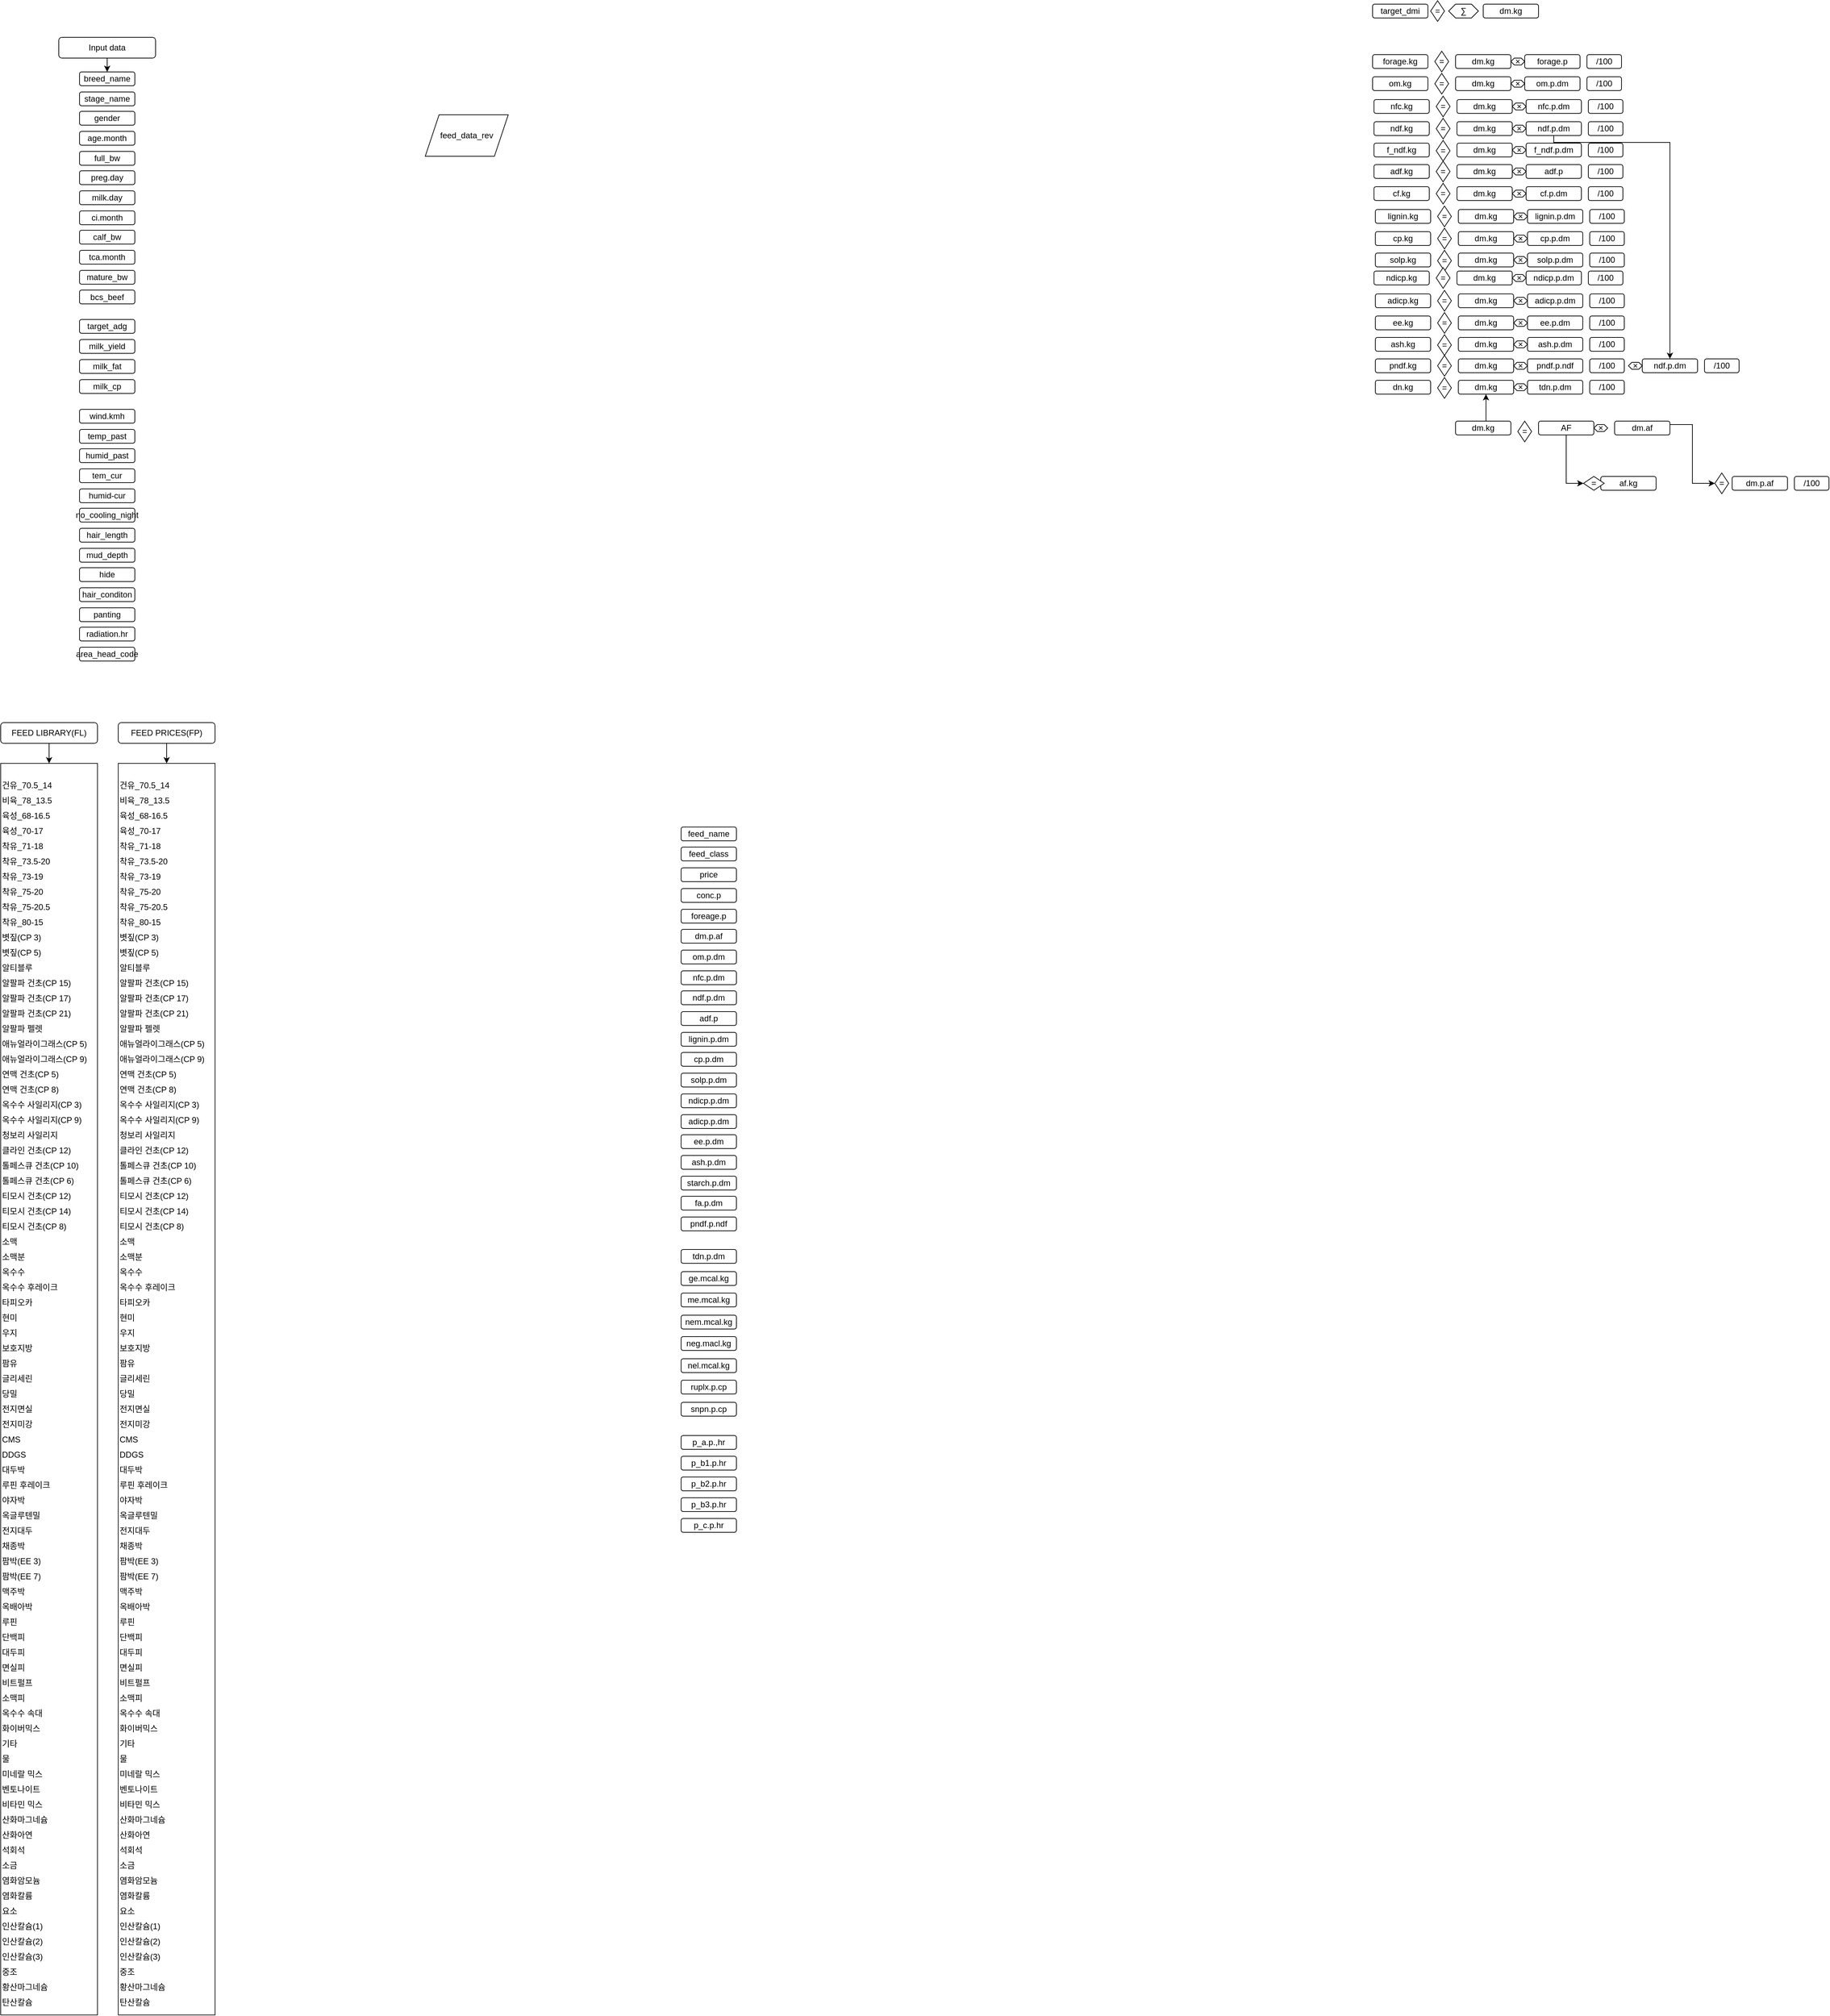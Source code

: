 <mxfile version="28.1.1">
  <diagram name="페이지-1" id="SmW_AwVAWU78kg_NEIRn">
    <mxGraphModel dx="4035" dy="1984" grid="1" gridSize="10" guides="1" tooltips="1" connect="1" arrows="1" fold="1" page="1" pageScale="1" pageWidth="827" pageHeight="1169" math="0" shadow="0">
      <root>
        <mxCell id="0" />
        <mxCell id="1" parent="0" />
        <mxCell id="NkLkqoC_KYj46b-fXLGR-1" value="af.kg" style="rounded=1;whiteSpace=wrap;html=1;" parent="1" vertex="1">
          <mxGeometry x="350" y="473" width="80" height="20" as="geometry" />
        </mxCell>
        <mxCell id="5HfsjVYCLDOKEPZBOpGv-116" style="edgeStyle=orthogonalEdgeStyle;rounded=0;orthogonalLoop=1;jettySize=auto;html=1;exitX=0.5;exitY=1;exitDx=0;exitDy=0;entryX=0.5;entryY=1;entryDx=0;entryDy=0;" edge="1" parent="1" source="NkLkqoC_KYj46b-fXLGR-2" target="5HfsjVYCLDOKEPZBOpGv-115">
          <mxGeometry relative="1" as="geometry" />
        </mxCell>
        <mxCell id="NkLkqoC_KYj46b-fXLGR-2" value="AF" style="rounded=1;whiteSpace=wrap;html=1;" parent="1" vertex="1">
          <mxGeometry x="260" y="393" width="80" height="20" as="geometry" />
        </mxCell>
        <mxCell id="NkLkqoC_KYj46b-fXLGR-115" style="edgeStyle=orthogonalEdgeStyle;rounded=0;orthogonalLoop=1;jettySize=auto;html=1;exitX=0.5;exitY=0;exitDx=0;exitDy=0;entryX=0.5;entryY=1;entryDx=0;entryDy=0;" parent="1" source="NkLkqoC_KYj46b-fXLGR-4" target="NkLkqoC_KYj46b-fXLGR-105" edge="1">
          <mxGeometry relative="1" as="geometry" />
        </mxCell>
        <mxCell id="NkLkqoC_KYj46b-fXLGR-4" value="dm.kg" style="rounded=1;whiteSpace=wrap;html=1;" parent="1" vertex="1">
          <mxGeometry x="140" y="393" width="80" height="20" as="geometry" />
        </mxCell>
        <mxCell id="NkLkqoC_KYj46b-fXLGR-5" value="dm.p.af" style="rounded=1;whiteSpace=wrap;html=1;" parent="1" vertex="1">
          <mxGeometry x="540" y="473" width="80" height="20" as="geometry" />
        </mxCell>
        <mxCell id="NkLkqoC_KYj46b-fXLGR-7" value="=" style="rhombus;whiteSpace=wrap;html=1;" parent="1" vertex="1">
          <mxGeometry x="230" y="393" width="20" height="30" as="geometry" />
        </mxCell>
        <mxCell id="NkLkqoC_KYj46b-fXLGR-10" value="×" style="whiteSpace=wrap;html=1;shape=mxgraph.basic.octagon2;align=center;verticalAlign=middle;dx=15;" parent="1" vertex="1">
          <mxGeometry x="340" y="398" width="20" height="10" as="geometry" />
        </mxCell>
        <mxCell id="NkLkqoC_KYj46b-fXLGR-11" value="/100" style="rounded=1;whiteSpace=wrap;html=1;" parent="1" vertex="1">
          <mxGeometry x="630" y="473" width="50" height="20" as="geometry" />
        </mxCell>
        <mxCell id="NkLkqoC_KYj46b-fXLGR-12" value="dm.kg" style="rounded=1;whiteSpace=wrap;html=1;" parent="1" vertex="1">
          <mxGeometry x="140" y="-137" width="80" height="20" as="geometry" />
        </mxCell>
        <mxCell id="NkLkqoC_KYj46b-fXLGR-13" value="forage.p" style="rounded=1;whiteSpace=wrap;html=1;" parent="1" vertex="1">
          <mxGeometry x="240" y="-137" width="80" height="20" as="geometry" />
        </mxCell>
        <mxCell id="NkLkqoC_KYj46b-fXLGR-14" value="×" style="whiteSpace=wrap;html=1;shape=mxgraph.basic.octagon2;align=center;verticalAlign=middle;dx=15;" parent="1" vertex="1">
          <mxGeometry x="220" y="-132" width="20" height="10" as="geometry" />
        </mxCell>
        <mxCell id="NkLkqoC_KYj46b-fXLGR-15" value="/100" style="rounded=1;whiteSpace=wrap;html=1;" parent="1" vertex="1">
          <mxGeometry x="330" y="-137" width="50" height="20" as="geometry" />
        </mxCell>
        <mxCell id="NkLkqoC_KYj46b-fXLGR-16" value="forage.kg" style="rounded=1;whiteSpace=wrap;html=1;" parent="1" vertex="1">
          <mxGeometry x="20" y="-137" width="80" height="20" as="geometry" />
        </mxCell>
        <mxCell id="NkLkqoC_KYj46b-fXLGR-17" value="=" style="rhombus;whiteSpace=wrap;html=1;" parent="1" vertex="1">
          <mxGeometry x="110" y="-142" width="20" height="30" as="geometry" />
        </mxCell>
        <mxCell id="NkLkqoC_KYj46b-fXLGR-18" value="dm.kg" style="rounded=1;whiteSpace=wrap;html=1;" parent="1" vertex="1">
          <mxGeometry x="140" y="-105" width="80" height="20" as="geometry" />
        </mxCell>
        <mxCell id="NkLkqoC_KYj46b-fXLGR-19" value="om.p.dm" style="rounded=1;whiteSpace=wrap;html=1;" parent="1" vertex="1">
          <mxGeometry x="240" y="-105" width="80" height="20" as="geometry" />
        </mxCell>
        <mxCell id="NkLkqoC_KYj46b-fXLGR-20" value="×" style="whiteSpace=wrap;html=1;shape=mxgraph.basic.octagon2;align=center;verticalAlign=middle;dx=15;" parent="1" vertex="1">
          <mxGeometry x="220" y="-100" width="20" height="10" as="geometry" />
        </mxCell>
        <mxCell id="NkLkqoC_KYj46b-fXLGR-21" value="/100" style="rounded=1;whiteSpace=wrap;html=1;" parent="1" vertex="1">
          <mxGeometry x="330" y="-105" width="50" height="20" as="geometry" />
        </mxCell>
        <mxCell id="NkLkqoC_KYj46b-fXLGR-22" value="om.kg" style="rounded=1;whiteSpace=wrap;html=1;" parent="1" vertex="1">
          <mxGeometry x="20" y="-105" width="80" height="20" as="geometry" />
        </mxCell>
        <mxCell id="NkLkqoC_KYj46b-fXLGR-23" value="=" style="rhombus;whiteSpace=wrap;html=1;" parent="1" vertex="1">
          <mxGeometry x="110" y="-110" width="20" height="30" as="geometry" />
        </mxCell>
        <mxCell id="NkLkqoC_KYj46b-fXLGR-24" value="dm.kg" style="rounded=1;whiteSpace=wrap;html=1;" parent="1" vertex="1">
          <mxGeometry x="142" y="-72" width="80" height="20" as="geometry" />
        </mxCell>
        <mxCell id="NkLkqoC_KYj46b-fXLGR-25" value="nfc.p.dm" style="rounded=1;whiteSpace=wrap;html=1;" parent="1" vertex="1">
          <mxGeometry x="242" y="-72" width="80" height="20" as="geometry" />
        </mxCell>
        <mxCell id="NkLkqoC_KYj46b-fXLGR-26" value="×" style="whiteSpace=wrap;html=1;shape=mxgraph.basic.octagon2;align=center;verticalAlign=middle;dx=15;" parent="1" vertex="1">
          <mxGeometry x="222" y="-67" width="20" height="10" as="geometry" />
        </mxCell>
        <mxCell id="NkLkqoC_KYj46b-fXLGR-27" value="/100" style="rounded=1;whiteSpace=wrap;html=1;" parent="1" vertex="1">
          <mxGeometry x="332" y="-72" width="50" height="20" as="geometry" />
        </mxCell>
        <mxCell id="NkLkqoC_KYj46b-fXLGR-28" value="nfc.kg" style="rounded=1;whiteSpace=wrap;html=1;" parent="1" vertex="1">
          <mxGeometry x="22" y="-72" width="80" height="20" as="geometry" />
        </mxCell>
        <mxCell id="NkLkqoC_KYj46b-fXLGR-29" value="=" style="rhombus;whiteSpace=wrap;html=1;" parent="1" vertex="1">
          <mxGeometry x="112" y="-77" width="20" height="30" as="geometry" />
        </mxCell>
        <mxCell id="NkLkqoC_KYj46b-fXLGR-30" value="dm.kg" style="rounded=1;whiteSpace=wrap;html=1;" parent="1" vertex="1">
          <mxGeometry x="142" y="-40" width="80" height="20" as="geometry" />
        </mxCell>
        <mxCell id="NkLkqoC_KYj46b-fXLGR-114" style="edgeStyle=orthogonalEdgeStyle;rounded=0;orthogonalLoop=1;jettySize=auto;html=1;exitX=0.5;exitY=1;exitDx=0;exitDy=0;" parent="1" source="NkLkqoC_KYj46b-fXLGR-31" target="NkLkqoC_KYj46b-fXLGR-111" edge="1">
          <mxGeometry relative="1" as="geometry">
            <Array as="points">
              <mxPoint x="282" y="-10" />
              <mxPoint x="450" y="-10" />
            </Array>
          </mxGeometry>
        </mxCell>
        <mxCell id="NkLkqoC_KYj46b-fXLGR-31" value="ndf.p.dm" style="rounded=1;whiteSpace=wrap;html=1;" parent="1" vertex="1">
          <mxGeometry x="242" y="-40" width="80" height="20" as="geometry" />
        </mxCell>
        <mxCell id="NkLkqoC_KYj46b-fXLGR-32" value="×" style="whiteSpace=wrap;html=1;shape=mxgraph.basic.octagon2;align=center;verticalAlign=middle;dx=15;" parent="1" vertex="1">
          <mxGeometry x="222" y="-35" width="20" height="10" as="geometry" />
        </mxCell>
        <mxCell id="NkLkqoC_KYj46b-fXLGR-33" value="/100" style="rounded=1;whiteSpace=wrap;html=1;" parent="1" vertex="1">
          <mxGeometry x="332" y="-40" width="50" height="20" as="geometry" />
        </mxCell>
        <mxCell id="NkLkqoC_KYj46b-fXLGR-34" value="ndf.kg" style="rounded=1;whiteSpace=wrap;html=1;" parent="1" vertex="1">
          <mxGeometry x="22" y="-40" width="80" height="20" as="geometry" />
        </mxCell>
        <mxCell id="NkLkqoC_KYj46b-fXLGR-35" value="=" style="rhombus;whiteSpace=wrap;html=1;" parent="1" vertex="1">
          <mxGeometry x="112" y="-45" width="20" height="30" as="geometry" />
        </mxCell>
        <mxCell id="NkLkqoC_KYj46b-fXLGR-38" value="dm.kg" style="rounded=1;whiteSpace=wrap;html=1;" parent="1" vertex="1">
          <mxGeometry x="142" y="-9" width="80" height="20" as="geometry" />
        </mxCell>
        <mxCell id="NkLkqoC_KYj46b-fXLGR-39" value="f_ndf.p.dm" style="rounded=1;whiteSpace=wrap;html=1;" parent="1" vertex="1">
          <mxGeometry x="242" y="-9" width="80" height="20" as="geometry" />
        </mxCell>
        <mxCell id="NkLkqoC_KYj46b-fXLGR-40" value="×" style="whiteSpace=wrap;html=1;shape=mxgraph.basic.octagon2;align=center;verticalAlign=middle;dx=15;" parent="1" vertex="1">
          <mxGeometry x="222" y="-4" width="20" height="10" as="geometry" />
        </mxCell>
        <mxCell id="NkLkqoC_KYj46b-fXLGR-41" value="/100" style="rounded=1;whiteSpace=wrap;html=1;" parent="1" vertex="1">
          <mxGeometry x="332" y="-9" width="50" height="20" as="geometry" />
        </mxCell>
        <mxCell id="NkLkqoC_KYj46b-fXLGR-42" value="f_ndf.kg" style="rounded=1;whiteSpace=wrap;html=1;" parent="1" vertex="1">
          <mxGeometry x="22" y="-9" width="80" height="20" as="geometry" />
        </mxCell>
        <mxCell id="NkLkqoC_KYj46b-fXLGR-43" value="=" style="rhombus;whiteSpace=wrap;html=1;" parent="1" vertex="1">
          <mxGeometry x="112" y="-13" width="20" height="30" as="geometry" />
        </mxCell>
        <mxCell id="NkLkqoC_KYj46b-fXLGR-44" value="dm.kg" style="rounded=1;whiteSpace=wrap;html=1;" parent="1" vertex="1">
          <mxGeometry x="142" y="22" width="80" height="20" as="geometry" />
        </mxCell>
        <mxCell id="NkLkqoC_KYj46b-fXLGR-45" value="adf.p" style="rounded=1;whiteSpace=wrap;html=1;" parent="1" vertex="1">
          <mxGeometry x="242" y="22" width="80" height="20" as="geometry" />
        </mxCell>
        <mxCell id="NkLkqoC_KYj46b-fXLGR-46" value="×" style="whiteSpace=wrap;html=1;shape=mxgraph.basic.octagon2;align=center;verticalAlign=middle;dx=15;" parent="1" vertex="1">
          <mxGeometry x="222" y="27" width="20" height="10" as="geometry" />
        </mxCell>
        <mxCell id="NkLkqoC_KYj46b-fXLGR-47" value="/100" style="rounded=1;whiteSpace=wrap;html=1;" parent="1" vertex="1">
          <mxGeometry x="332" y="22" width="50" height="20" as="geometry" />
        </mxCell>
        <mxCell id="NkLkqoC_KYj46b-fXLGR-48" value="adf.kg" style="rounded=1;whiteSpace=wrap;html=1;" parent="1" vertex="1">
          <mxGeometry x="22" y="22" width="80" height="20" as="geometry" />
        </mxCell>
        <mxCell id="NkLkqoC_KYj46b-fXLGR-49" value="=" style="rhombus;whiteSpace=wrap;html=1;" parent="1" vertex="1">
          <mxGeometry x="112" y="17" width="20" height="30" as="geometry" />
        </mxCell>
        <mxCell id="NkLkqoC_KYj46b-fXLGR-50" value="dm.kg" style="rounded=1;whiteSpace=wrap;html=1;" parent="1" vertex="1">
          <mxGeometry x="142" y="54" width="80" height="20" as="geometry" />
        </mxCell>
        <mxCell id="NkLkqoC_KYj46b-fXLGR-51" value="cf.p.dm" style="rounded=1;whiteSpace=wrap;html=1;" parent="1" vertex="1">
          <mxGeometry x="242" y="54" width="80" height="20" as="geometry" />
        </mxCell>
        <mxCell id="NkLkqoC_KYj46b-fXLGR-52" value="×" style="whiteSpace=wrap;html=1;shape=mxgraph.basic.octagon2;align=center;verticalAlign=middle;dx=15;" parent="1" vertex="1">
          <mxGeometry x="222" y="59" width="20" height="10" as="geometry" />
        </mxCell>
        <mxCell id="NkLkqoC_KYj46b-fXLGR-53" value="/100" style="rounded=1;whiteSpace=wrap;html=1;" parent="1" vertex="1">
          <mxGeometry x="332" y="54" width="50" height="20" as="geometry" />
        </mxCell>
        <mxCell id="NkLkqoC_KYj46b-fXLGR-54" value="cf.kg" style="rounded=1;whiteSpace=wrap;html=1;" parent="1" vertex="1">
          <mxGeometry x="22" y="54" width="80" height="20" as="geometry" />
        </mxCell>
        <mxCell id="NkLkqoC_KYj46b-fXLGR-55" value="=" style="rhombus;whiteSpace=wrap;html=1;" parent="1" vertex="1">
          <mxGeometry x="112" y="49" width="20" height="30" as="geometry" />
        </mxCell>
        <mxCell id="NkLkqoC_KYj46b-fXLGR-56" value="dm.kg" style="rounded=1;whiteSpace=wrap;html=1;" parent="1" vertex="1">
          <mxGeometry x="144" y="87" width="80" height="20" as="geometry" />
        </mxCell>
        <mxCell id="NkLkqoC_KYj46b-fXLGR-57" value="lignin.p.dm" style="rounded=1;whiteSpace=wrap;html=1;" parent="1" vertex="1">
          <mxGeometry x="244" y="87" width="80" height="20" as="geometry" />
        </mxCell>
        <mxCell id="NkLkqoC_KYj46b-fXLGR-58" value="×" style="whiteSpace=wrap;html=1;shape=mxgraph.basic.octagon2;align=center;verticalAlign=middle;dx=15;" parent="1" vertex="1">
          <mxGeometry x="224" y="92" width="20" height="10" as="geometry" />
        </mxCell>
        <mxCell id="NkLkqoC_KYj46b-fXLGR-59" value="/100" style="rounded=1;whiteSpace=wrap;html=1;" parent="1" vertex="1">
          <mxGeometry x="334" y="87" width="50" height="20" as="geometry" />
        </mxCell>
        <mxCell id="NkLkqoC_KYj46b-fXLGR-60" value="lignin.kg" style="rounded=1;whiteSpace=wrap;html=1;" parent="1" vertex="1">
          <mxGeometry x="24" y="87" width="80" height="20" as="geometry" />
        </mxCell>
        <mxCell id="NkLkqoC_KYj46b-fXLGR-61" value="=" style="rhombus;whiteSpace=wrap;html=1;" parent="1" vertex="1">
          <mxGeometry x="114" y="82" width="20" height="30" as="geometry" />
        </mxCell>
        <mxCell id="NkLkqoC_KYj46b-fXLGR-62" value="dm.kg" style="rounded=1;whiteSpace=wrap;html=1;" parent="1" vertex="1">
          <mxGeometry x="144" y="119" width="80" height="20" as="geometry" />
        </mxCell>
        <mxCell id="NkLkqoC_KYj46b-fXLGR-63" value="cp.p.dm" style="rounded=1;whiteSpace=wrap;html=1;" parent="1" vertex="1">
          <mxGeometry x="244" y="119" width="80" height="20" as="geometry" />
        </mxCell>
        <mxCell id="NkLkqoC_KYj46b-fXLGR-64" value="×" style="whiteSpace=wrap;html=1;shape=mxgraph.basic.octagon2;align=center;verticalAlign=middle;dx=15;" parent="1" vertex="1">
          <mxGeometry x="224" y="124" width="20" height="10" as="geometry" />
        </mxCell>
        <mxCell id="NkLkqoC_KYj46b-fXLGR-65" value="/100" style="rounded=1;whiteSpace=wrap;html=1;" parent="1" vertex="1">
          <mxGeometry x="334" y="119" width="50" height="20" as="geometry" />
        </mxCell>
        <mxCell id="NkLkqoC_KYj46b-fXLGR-66" value="cp.kg" style="rounded=1;whiteSpace=wrap;html=1;" parent="1" vertex="1">
          <mxGeometry x="24" y="119" width="80" height="20" as="geometry" />
        </mxCell>
        <mxCell id="NkLkqoC_KYj46b-fXLGR-67" value="=" style="rhombus;whiteSpace=wrap;html=1;" parent="1" vertex="1">
          <mxGeometry x="114" y="114" width="20" height="30" as="geometry" />
        </mxCell>
        <mxCell id="NkLkqoC_KYj46b-fXLGR-68" value="dm.kg" style="rounded=1;whiteSpace=wrap;html=1;" parent="1" vertex="1">
          <mxGeometry x="144" y="150" width="80" height="20" as="geometry" />
        </mxCell>
        <mxCell id="NkLkqoC_KYj46b-fXLGR-69" value="solp.p.dm" style="rounded=1;whiteSpace=wrap;html=1;" parent="1" vertex="1">
          <mxGeometry x="244" y="150" width="80" height="20" as="geometry" />
        </mxCell>
        <mxCell id="NkLkqoC_KYj46b-fXLGR-70" value="×" style="whiteSpace=wrap;html=1;shape=mxgraph.basic.octagon2;align=center;verticalAlign=middle;dx=2.5;" parent="1" vertex="1">
          <mxGeometry x="224" y="155" width="20" height="10" as="geometry" />
        </mxCell>
        <mxCell id="NkLkqoC_KYj46b-fXLGR-71" value="/100" style="rounded=1;whiteSpace=wrap;html=1;" parent="1" vertex="1">
          <mxGeometry x="334" y="150" width="50" height="20" as="geometry" />
        </mxCell>
        <mxCell id="NkLkqoC_KYj46b-fXLGR-72" value="solp.kg" style="rounded=1;whiteSpace=wrap;html=1;" parent="1" vertex="1">
          <mxGeometry x="24" y="150" width="80" height="20" as="geometry" />
        </mxCell>
        <mxCell id="NkLkqoC_KYj46b-fXLGR-73" value="=" style="rhombus;whiteSpace=wrap;html=1;" parent="1" vertex="1">
          <mxGeometry x="114" y="146" width="20" height="30" as="geometry" />
        </mxCell>
        <mxCell id="NkLkqoC_KYj46b-fXLGR-74" value="dm.kg" style="rounded=1;whiteSpace=wrap;html=1;" parent="1" vertex="1">
          <mxGeometry x="142" y="176" width="80" height="20" as="geometry" />
        </mxCell>
        <mxCell id="NkLkqoC_KYj46b-fXLGR-75" value="ndicp.p.dm" style="rounded=1;whiteSpace=wrap;html=1;" parent="1" vertex="1">
          <mxGeometry x="242" y="176" width="80" height="20" as="geometry" />
        </mxCell>
        <mxCell id="NkLkqoC_KYj46b-fXLGR-76" value="×" style="whiteSpace=wrap;html=1;shape=mxgraph.basic.octagon2;align=center;verticalAlign=middle;dx=15;" parent="1" vertex="1">
          <mxGeometry x="222" y="181" width="20" height="10" as="geometry" />
        </mxCell>
        <mxCell id="NkLkqoC_KYj46b-fXLGR-77" value="/100" style="rounded=1;whiteSpace=wrap;html=1;" parent="1" vertex="1">
          <mxGeometry x="332" y="176" width="50" height="20" as="geometry" />
        </mxCell>
        <mxCell id="NkLkqoC_KYj46b-fXLGR-78" value="ndicp.kg" style="rounded=1;whiteSpace=wrap;html=1;" parent="1" vertex="1">
          <mxGeometry x="22" y="176" width="80" height="20" as="geometry" />
        </mxCell>
        <mxCell id="NkLkqoC_KYj46b-fXLGR-79" value="dm.kg" style="rounded=1;whiteSpace=wrap;html=1;" parent="1" vertex="1">
          <mxGeometry x="144" y="209" width="80" height="20" as="geometry" />
        </mxCell>
        <mxCell id="NkLkqoC_KYj46b-fXLGR-80" value="adicp.p.dm" style="rounded=1;whiteSpace=wrap;html=1;" parent="1" vertex="1">
          <mxGeometry x="244" y="209" width="80" height="20" as="geometry" />
        </mxCell>
        <mxCell id="NkLkqoC_KYj46b-fXLGR-81" value="×" style="whiteSpace=wrap;html=1;shape=mxgraph.basic.octagon2;align=center;verticalAlign=middle;dx=15;" parent="1" vertex="1">
          <mxGeometry x="224" y="214" width="20" height="10" as="geometry" />
        </mxCell>
        <mxCell id="NkLkqoC_KYj46b-fXLGR-82" value="/100" style="rounded=1;whiteSpace=wrap;html=1;" parent="1" vertex="1">
          <mxGeometry x="334" y="209" width="50" height="20" as="geometry" />
        </mxCell>
        <mxCell id="NkLkqoC_KYj46b-fXLGR-83" value="adicp.kg" style="rounded=1;whiteSpace=wrap;html=1;" parent="1" vertex="1">
          <mxGeometry x="24" y="209" width="80" height="20" as="geometry" />
        </mxCell>
        <mxCell id="NkLkqoC_KYj46b-fXLGR-84" value="=" style="rhombus;whiteSpace=wrap;html=1;" parent="1" vertex="1">
          <mxGeometry x="114" y="204" width="20" height="30" as="geometry" />
        </mxCell>
        <mxCell id="NkLkqoC_KYj46b-fXLGR-85" value="dm.kg" style="rounded=1;whiteSpace=wrap;html=1;" parent="1" vertex="1">
          <mxGeometry x="144" y="241" width="80" height="20" as="geometry" />
        </mxCell>
        <mxCell id="NkLkqoC_KYj46b-fXLGR-86" value="ee.p.dm" style="rounded=1;whiteSpace=wrap;html=1;" parent="1" vertex="1">
          <mxGeometry x="244" y="241" width="80" height="20" as="geometry" />
        </mxCell>
        <mxCell id="NkLkqoC_KYj46b-fXLGR-87" value="×" style="whiteSpace=wrap;html=1;shape=mxgraph.basic.octagon2;align=center;verticalAlign=middle;dx=15;" parent="1" vertex="1">
          <mxGeometry x="224" y="246" width="20" height="10" as="geometry" />
        </mxCell>
        <mxCell id="NkLkqoC_KYj46b-fXLGR-88" value="/100" style="rounded=1;whiteSpace=wrap;html=1;" parent="1" vertex="1">
          <mxGeometry x="334" y="241" width="50" height="20" as="geometry" />
        </mxCell>
        <mxCell id="NkLkqoC_KYj46b-fXLGR-89" value="ee.kg" style="rounded=1;whiteSpace=wrap;html=1;" parent="1" vertex="1">
          <mxGeometry x="24" y="241" width="80" height="20" as="geometry" />
        </mxCell>
        <mxCell id="NkLkqoC_KYj46b-fXLGR-90" value="=" style="rhombus;whiteSpace=wrap;html=1;" parent="1" vertex="1">
          <mxGeometry x="114" y="236" width="20" height="30" as="geometry" />
        </mxCell>
        <mxCell id="NkLkqoC_KYj46b-fXLGR-91" value="dm.kg" style="rounded=1;whiteSpace=wrap;html=1;" parent="1" vertex="1">
          <mxGeometry x="144" y="272" width="80" height="20" as="geometry" />
        </mxCell>
        <mxCell id="NkLkqoC_KYj46b-fXLGR-92" value="ash.p.dm" style="rounded=1;whiteSpace=wrap;html=1;" parent="1" vertex="1">
          <mxGeometry x="244" y="272" width="80" height="20" as="geometry" />
        </mxCell>
        <mxCell id="NkLkqoC_KYj46b-fXLGR-93" value="×" style="whiteSpace=wrap;html=1;shape=mxgraph.basic.octagon2;align=center;verticalAlign=middle;dx=2.5;" parent="1" vertex="1">
          <mxGeometry x="224" y="277" width="20" height="10" as="geometry" />
        </mxCell>
        <mxCell id="NkLkqoC_KYj46b-fXLGR-94" value="/100" style="rounded=1;whiteSpace=wrap;html=1;" parent="1" vertex="1">
          <mxGeometry x="334" y="272" width="50" height="20" as="geometry" />
        </mxCell>
        <mxCell id="NkLkqoC_KYj46b-fXLGR-95" value="ash.kg" style="rounded=1;whiteSpace=wrap;html=1;" parent="1" vertex="1">
          <mxGeometry x="24" y="272" width="80" height="20" as="geometry" />
        </mxCell>
        <mxCell id="NkLkqoC_KYj46b-fXLGR-96" value="=" style="rhombus;whiteSpace=wrap;html=1;" parent="1" vertex="1">
          <mxGeometry x="114" y="268" width="20" height="30" as="geometry" />
        </mxCell>
        <mxCell id="NkLkqoC_KYj46b-fXLGR-97" value="=" style="rhombus;whiteSpace=wrap;html=1;" parent="1" vertex="1">
          <mxGeometry x="112" y="171" width="20" height="30" as="geometry" />
        </mxCell>
        <mxCell id="NkLkqoC_KYj46b-fXLGR-99" value="dm.kg" style="rounded=1;whiteSpace=wrap;html=1;" parent="1" vertex="1">
          <mxGeometry x="144" y="303" width="80" height="20" as="geometry" />
        </mxCell>
        <mxCell id="NkLkqoC_KYj46b-fXLGR-100" value="pndf.p.ndf" style="rounded=1;whiteSpace=wrap;html=1;" parent="1" vertex="1">
          <mxGeometry x="244" y="303" width="80" height="20" as="geometry" />
        </mxCell>
        <mxCell id="NkLkqoC_KYj46b-fXLGR-101" value="×" style="whiteSpace=wrap;html=1;shape=mxgraph.basic.octagon2;align=center;verticalAlign=middle;dx=15;" parent="1" vertex="1">
          <mxGeometry x="224" y="308" width="20" height="10" as="geometry" />
        </mxCell>
        <mxCell id="NkLkqoC_KYj46b-fXLGR-102" value="/100" style="rounded=1;whiteSpace=wrap;html=1;" parent="1" vertex="1">
          <mxGeometry x="334" y="303" width="50" height="20" as="geometry" />
        </mxCell>
        <mxCell id="NkLkqoC_KYj46b-fXLGR-103" value="pndf.kg" style="rounded=1;whiteSpace=wrap;html=1;" parent="1" vertex="1">
          <mxGeometry x="24" y="303" width="80" height="20" as="geometry" />
        </mxCell>
        <mxCell id="NkLkqoC_KYj46b-fXLGR-104" value="=" style="rhombus;whiteSpace=wrap;html=1;" parent="1" vertex="1">
          <mxGeometry x="114" y="298" width="20" height="30" as="geometry" />
        </mxCell>
        <mxCell id="NkLkqoC_KYj46b-fXLGR-105" value="dm.kg" style="rounded=1;whiteSpace=wrap;html=1;" parent="1" vertex="1">
          <mxGeometry x="144" y="334" width="80" height="20" as="geometry" />
        </mxCell>
        <mxCell id="NkLkqoC_KYj46b-fXLGR-106" value="tdn.p.dm" style="rounded=1;whiteSpace=wrap;html=1;" parent="1" vertex="1">
          <mxGeometry x="244" y="334" width="80" height="20" as="geometry" />
        </mxCell>
        <mxCell id="NkLkqoC_KYj46b-fXLGR-107" value="×" style="whiteSpace=wrap;html=1;shape=mxgraph.basic.octagon2;align=center;verticalAlign=middle;dx=2.5;" parent="1" vertex="1">
          <mxGeometry x="224" y="339" width="20" height="10" as="geometry" />
        </mxCell>
        <mxCell id="NkLkqoC_KYj46b-fXLGR-108" value="/100" style="rounded=1;whiteSpace=wrap;html=1;" parent="1" vertex="1">
          <mxGeometry x="334" y="334" width="50" height="20" as="geometry" />
        </mxCell>
        <mxCell id="NkLkqoC_KYj46b-fXLGR-109" value="dn.kg" style="rounded=1;whiteSpace=wrap;html=1;" parent="1" vertex="1">
          <mxGeometry x="24" y="334" width="80" height="20" as="geometry" />
        </mxCell>
        <mxCell id="NkLkqoC_KYj46b-fXLGR-110" value="=" style="rhombus;whiteSpace=wrap;html=1;" parent="1" vertex="1">
          <mxGeometry x="114" y="330" width="20" height="30" as="geometry" />
        </mxCell>
        <mxCell id="NkLkqoC_KYj46b-fXLGR-111" value="ndf.p.dm" style="rounded=1;whiteSpace=wrap;html=1;" parent="1" vertex="1">
          <mxGeometry x="410" y="303" width="80" height="20" as="geometry" />
        </mxCell>
        <mxCell id="NkLkqoC_KYj46b-fXLGR-112" value="×" style="whiteSpace=wrap;html=1;shape=mxgraph.basic.octagon2;align=center;verticalAlign=middle;dx=15;" parent="1" vertex="1">
          <mxGeometry x="390" y="308" width="20" height="10" as="geometry" />
        </mxCell>
        <mxCell id="NkLkqoC_KYj46b-fXLGR-113" value="/100" style="rounded=1;whiteSpace=wrap;html=1;" parent="1" vertex="1">
          <mxGeometry x="500" y="303" width="50" height="20" as="geometry" />
        </mxCell>
        <mxCell id="NkLkqoC_KYj46b-fXLGR-116" value="breed_name" style="rounded=1;whiteSpace=wrap;html=1;" parent="1" vertex="1">
          <mxGeometry x="-1850" y="-112" width="80" height="20" as="geometry" />
        </mxCell>
        <mxCell id="NkLkqoC_KYj46b-fXLGR-117" value="stage_name" style="rounded=1;whiteSpace=wrap;html=1;" parent="1" vertex="1">
          <mxGeometry x="-1850" y="-83" width="80" height="20" as="geometry" />
        </mxCell>
        <mxCell id="NkLkqoC_KYj46b-fXLGR-118" value="gender" style="rounded=1;whiteSpace=wrap;html=1;" parent="1" vertex="1">
          <mxGeometry x="-1850" y="-55" width="80" height="20" as="geometry" />
        </mxCell>
        <mxCell id="NkLkqoC_KYj46b-fXLGR-119" value="age.month" style="rounded=1;whiteSpace=wrap;html=1;" parent="1" vertex="1">
          <mxGeometry x="-1850" y="-26" width="80" height="20" as="geometry" />
        </mxCell>
        <mxCell id="5HfsjVYCLDOKEPZBOpGv-1" value="full_bw" style="rounded=1;whiteSpace=wrap;html=1;" vertex="1" parent="1">
          <mxGeometry x="-1850" y="3" width="80" height="20" as="geometry" />
        </mxCell>
        <mxCell id="5HfsjVYCLDOKEPZBOpGv-2" value="preg.day" style="rounded=1;whiteSpace=wrap;html=1;" vertex="1" parent="1">
          <mxGeometry x="-1850" y="31" width="80" height="20" as="geometry" />
        </mxCell>
        <mxCell id="5HfsjVYCLDOKEPZBOpGv-3" value="milk.day" style="rounded=1;whiteSpace=wrap;html=1;" vertex="1" parent="1">
          <mxGeometry x="-1850" y="60" width="80" height="20" as="geometry" />
        </mxCell>
        <mxCell id="5HfsjVYCLDOKEPZBOpGv-4" value="ci.month" style="rounded=1;whiteSpace=wrap;html=1;" vertex="1" parent="1">
          <mxGeometry x="-1850" y="89" width="80" height="20" as="geometry" />
        </mxCell>
        <mxCell id="5HfsjVYCLDOKEPZBOpGv-5" value="calf_bw" style="rounded=1;whiteSpace=wrap;html=1;" vertex="1" parent="1">
          <mxGeometry x="-1850" y="117" width="80" height="20" as="geometry" />
        </mxCell>
        <mxCell id="5HfsjVYCLDOKEPZBOpGv-6" value="tca.month" style="rounded=1;whiteSpace=wrap;html=1;" vertex="1" parent="1">
          <mxGeometry x="-1850" y="146" width="80" height="20" as="geometry" />
        </mxCell>
        <mxCell id="5HfsjVYCLDOKEPZBOpGv-7" value="mature_bw" style="rounded=1;whiteSpace=wrap;html=1;" vertex="1" parent="1">
          <mxGeometry x="-1850" y="175" width="80" height="20" as="geometry" />
        </mxCell>
        <mxCell id="5HfsjVYCLDOKEPZBOpGv-8" value="bcs_beef" style="rounded=1;whiteSpace=wrap;html=1;" vertex="1" parent="1">
          <mxGeometry x="-1850" y="203.5" width="80" height="20" as="geometry" />
        </mxCell>
        <mxCell id="5HfsjVYCLDOKEPZBOpGv-9" value="target_adg" style="rounded=1;whiteSpace=wrap;html=1;" vertex="1" parent="1">
          <mxGeometry x="-1850" y="246" width="80" height="20" as="geometry" />
        </mxCell>
        <mxCell id="5HfsjVYCLDOKEPZBOpGv-10" value="milk_yield" style="rounded=1;whiteSpace=wrap;html=1;" vertex="1" parent="1">
          <mxGeometry x="-1850" y="275" width="80" height="20" as="geometry" />
        </mxCell>
        <mxCell id="5HfsjVYCLDOKEPZBOpGv-11" value="milk_fat" style="rounded=1;whiteSpace=wrap;html=1;" vertex="1" parent="1">
          <mxGeometry x="-1850" y="304" width="80" height="20" as="geometry" />
        </mxCell>
        <mxCell id="5HfsjVYCLDOKEPZBOpGv-12" value="milk_cp" style="rounded=1;whiteSpace=wrap;html=1;" vertex="1" parent="1">
          <mxGeometry x="-1850" y="333" width="80" height="20" as="geometry" />
        </mxCell>
        <mxCell id="5HfsjVYCLDOKEPZBOpGv-13" value="wind.kmh" style="rounded=1;whiteSpace=wrap;html=1;" vertex="1" parent="1">
          <mxGeometry x="-1850" y="376" width="80" height="20" as="geometry" />
        </mxCell>
        <mxCell id="5HfsjVYCLDOKEPZBOpGv-14" value="temp_past" style="rounded=1;whiteSpace=wrap;html=1;" vertex="1" parent="1">
          <mxGeometry x="-1850" y="405" width="80" height="20" as="geometry" />
        </mxCell>
        <mxCell id="5HfsjVYCLDOKEPZBOpGv-15" value="humid_past" style="rounded=1;whiteSpace=wrap;html=1;" vertex="1" parent="1">
          <mxGeometry x="-1850" y="433" width="80" height="20" as="geometry" />
        </mxCell>
        <mxCell id="5HfsjVYCLDOKEPZBOpGv-16" value="tem_cur" style="rounded=1;whiteSpace=wrap;html=1;" vertex="1" parent="1">
          <mxGeometry x="-1850" y="462" width="80" height="20" as="geometry" />
        </mxCell>
        <mxCell id="5HfsjVYCLDOKEPZBOpGv-17" value="humid-cur" style="rounded=1;whiteSpace=wrap;html=1;" vertex="1" parent="1">
          <mxGeometry x="-1850" y="491" width="80" height="20" as="geometry" />
        </mxCell>
        <mxCell id="5HfsjVYCLDOKEPZBOpGv-18" value="no_cooling_night" style="rounded=1;whiteSpace=wrap;html=1;" vertex="1" parent="1">
          <mxGeometry x="-1850" y="519" width="80" height="20" as="geometry" />
        </mxCell>
        <mxCell id="5HfsjVYCLDOKEPZBOpGv-19" value="hair_length" style="rounded=1;whiteSpace=wrap;html=1;" vertex="1" parent="1">
          <mxGeometry x="-1850" y="548" width="80" height="20" as="geometry" />
        </mxCell>
        <mxCell id="5HfsjVYCLDOKEPZBOpGv-20" value="mud_depth" style="rounded=1;whiteSpace=wrap;html=1;" vertex="1" parent="1">
          <mxGeometry x="-1850" y="577" width="80" height="20" as="geometry" />
        </mxCell>
        <mxCell id="5HfsjVYCLDOKEPZBOpGv-21" value="hide" style="rounded=1;whiteSpace=wrap;html=1;" vertex="1" parent="1">
          <mxGeometry x="-1850" y="605" width="80" height="20" as="geometry" />
        </mxCell>
        <mxCell id="5HfsjVYCLDOKEPZBOpGv-22" value="hair_conditon" style="rounded=1;whiteSpace=wrap;html=1;" vertex="1" parent="1">
          <mxGeometry x="-1850" y="634" width="80" height="20" as="geometry" />
        </mxCell>
        <mxCell id="5HfsjVYCLDOKEPZBOpGv-23" value="panting" style="rounded=1;whiteSpace=wrap;html=1;" vertex="1" parent="1">
          <mxGeometry x="-1850" y="663" width="80" height="20" as="geometry" />
        </mxCell>
        <mxCell id="5HfsjVYCLDOKEPZBOpGv-24" value="radiation.hr" style="rounded=1;whiteSpace=wrap;html=1;" vertex="1" parent="1">
          <mxGeometry x="-1850" y="691" width="80" height="20" as="geometry" />
        </mxCell>
        <mxCell id="5HfsjVYCLDOKEPZBOpGv-25" value="area_head_code" style="rounded=1;whiteSpace=wrap;html=1;" vertex="1" parent="1">
          <mxGeometry x="-1850" y="720" width="80" height="20" as="geometry" />
        </mxCell>
        <mxCell id="5HfsjVYCLDOKEPZBOpGv-30" value="feed_name" style="rounded=1;whiteSpace=wrap;html=1;" vertex="1" parent="1">
          <mxGeometry x="-980" y="980" width="80" height="20" as="geometry" />
        </mxCell>
        <mxCell id="5HfsjVYCLDOKEPZBOpGv-31" value="feed_class" style="rounded=1;whiteSpace=wrap;html=1;" vertex="1" parent="1">
          <mxGeometry x="-980" y="1009" width="80" height="20" as="geometry" />
        </mxCell>
        <mxCell id="5HfsjVYCLDOKEPZBOpGv-32" value="price" style="rounded=1;whiteSpace=wrap;html=1;" vertex="1" parent="1">
          <mxGeometry x="-980" y="1039" width="80" height="20" as="geometry" />
        </mxCell>
        <mxCell id="5HfsjVYCLDOKEPZBOpGv-33" value="conc.p" style="rounded=1;whiteSpace=wrap;html=1;" vertex="1" parent="1">
          <mxGeometry x="-980" y="1069" width="80" height="20" as="geometry" />
        </mxCell>
        <mxCell id="5HfsjVYCLDOKEPZBOpGv-34" value="foreage.p" style="rounded=1;whiteSpace=wrap;html=1;" vertex="1" parent="1">
          <mxGeometry x="-980" y="1099" width="80" height="20" as="geometry" />
        </mxCell>
        <mxCell id="5HfsjVYCLDOKEPZBOpGv-35" value="dm.p.af" style="rounded=1;whiteSpace=wrap;html=1;" vertex="1" parent="1">
          <mxGeometry x="-980" y="1128" width="80" height="20" as="geometry" />
        </mxCell>
        <mxCell id="5HfsjVYCLDOKEPZBOpGv-36" value="om.p.dm" style="rounded=1;whiteSpace=wrap;html=1;" vertex="1" parent="1">
          <mxGeometry x="-980" y="1158" width="80" height="20" as="geometry" />
        </mxCell>
        <mxCell id="5HfsjVYCLDOKEPZBOpGv-37" value="nfc.p.dm" style="rounded=1;whiteSpace=wrap;html=1;" vertex="1" parent="1">
          <mxGeometry x="-980" y="1188" width="80" height="20" as="geometry" />
        </mxCell>
        <mxCell id="5HfsjVYCLDOKEPZBOpGv-38" value="ndf.p.dm" style="rounded=1;whiteSpace=wrap;html=1;" vertex="1" parent="1">
          <mxGeometry x="-980" y="1217" width="80" height="20" as="geometry" />
        </mxCell>
        <mxCell id="5HfsjVYCLDOKEPZBOpGv-59" value="ge.mcal.kg" style="rounded=1;whiteSpace=wrap;html=1;" vertex="1" parent="1">
          <mxGeometry x="-980" y="1623" width="80" height="20" as="geometry" />
        </mxCell>
        <mxCell id="5HfsjVYCLDOKEPZBOpGv-60" value="me.mcal.kg" style="rounded=1;whiteSpace=wrap;html=1;" vertex="1" parent="1">
          <mxGeometry x="-980" y="1654" width="80" height="20" as="geometry" />
        </mxCell>
        <mxCell id="5HfsjVYCLDOKEPZBOpGv-61" value="nem.mcal.kg" style="rounded=1;whiteSpace=wrap;html=1;" vertex="1" parent="1">
          <mxGeometry x="-980" y="1686" width="80" height="20" as="geometry" />
        </mxCell>
        <mxCell id="5HfsjVYCLDOKEPZBOpGv-62" value="neg.macl.kg" style="rounded=1;whiteSpace=wrap;html=1;" vertex="1" parent="1">
          <mxGeometry x="-980" y="1717" width="80" height="20" as="geometry" />
        </mxCell>
        <mxCell id="5HfsjVYCLDOKEPZBOpGv-63" value="nel.mcal.kg" style="rounded=1;whiteSpace=wrap;html=1;" vertex="1" parent="1">
          <mxGeometry x="-980" y="1749" width="80" height="20" as="geometry" />
        </mxCell>
        <mxCell id="5HfsjVYCLDOKEPZBOpGv-64" value="adf.p" style="rounded=1;whiteSpace=wrap;html=1;" vertex="1" parent="1">
          <mxGeometry x="-980" y="1247" width="80" height="20" as="geometry" />
        </mxCell>
        <mxCell id="5HfsjVYCLDOKEPZBOpGv-65" value="p_a.p.,hr" style="rounded=1;whiteSpace=wrap;html=1;" vertex="1" parent="1">
          <mxGeometry x="-980" y="1860" width="80" height="20" as="geometry" />
        </mxCell>
        <mxCell id="5HfsjVYCLDOKEPZBOpGv-66" value="lignin.p.dm" style="rounded=1;whiteSpace=wrap;html=1;" vertex="1" parent="1">
          <mxGeometry x="-980" y="1277" width="80" height="20" as="geometry" />
        </mxCell>
        <mxCell id="5HfsjVYCLDOKEPZBOpGv-67" value="cp.p.dm" style="rounded=1;whiteSpace=wrap;html=1;" vertex="1" parent="1">
          <mxGeometry x="-980" y="1306" width="80" height="20" as="geometry" />
        </mxCell>
        <mxCell id="5HfsjVYCLDOKEPZBOpGv-68" value="solp.p.dm" style="rounded=1;whiteSpace=wrap;html=1;" vertex="1" parent="1">
          <mxGeometry x="-980" y="1336" width="80" height="20" as="geometry" />
        </mxCell>
        <mxCell id="5HfsjVYCLDOKEPZBOpGv-69" value="ndicp.p.dm" style="rounded=1;whiteSpace=wrap;html=1;" vertex="1" parent="1">
          <mxGeometry x="-980" y="1366" width="80" height="20" as="geometry" />
        </mxCell>
        <mxCell id="5HfsjVYCLDOKEPZBOpGv-70" value="adicp.p.dm" style="rounded=1;whiteSpace=wrap;html=1;" vertex="1" parent="1">
          <mxGeometry x="-980" y="1396" width="80" height="20" as="geometry" />
        </mxCell>
        <mxCell id="5HfsjVYCLDOKEPZBOpGv-71" value="ee.p.dm" style="rounded=1;whiteSpace=wrap;html=1;" vertex="1" parent="1">
          <mxGeometry x="-980" y="1425" width="80" height="20" as="geometry" />
        </mxCell>
        <mxCell id="5HfsjVYCLDOKEPZBOpGv-72" value="ash.p.dm" style="rounded=1;whiteSpace=wrap;html=1;" vertex="1" parent="1">
          <mxGeometry x="-980" y="1455" width="80" height="20" as="geometry" />
        </mxCell>
        <mxCell id="5HfsjVYCLDOKEPZBOpGv-73" value="pndf.p.ndf" style="rounded=1;whiteSpace=wrap;html=1;" vertex="1" parent="1">
          <mxGeometry x="-980" y="1544" width="80" height="20" as="geometry" />
        </mxCell>
        <mxCell id="5HfsjVYCLDOKEPZBOpGv-74" value="tdn.p.dm" style="rounded=1;whiteSpace=wrap;html=1;" vertex="1" parent="1">
          <mxGeometry x="-980" y="1591" width="80" height="20" as="geometry" />
        </mxCell>
        <mxCell id="5HfsjVYCLDOKEPZBOpGv-91" value="starch.p.dm" style="rounded=1;whiteSpace=wrap;html=1;" vertex="1" parent="1">
          <mxGeometry x="-980" y="1485" width="80" height="20" as="geometry" />
        </mxCell>
        <mxCell id="5HfsjVYCLDOKEPZBOpGv-92" value="fa.p.dm" style="rounded=1;whiteSpace=wrap;html=1;" vertex="1" parent="1">
          <mxGeometry x="-980" y="1514" width="80" height="20" as="geometry" />
        </mxCell>
        <mxCell id="5HfsjVYCLDOKEPZBOpGv-94" value="ruplx.p.cp" style="rounded=1;whiteSpace=wrap;html=1;" vertex="1" parent="1">
          <mxGeometry x="-980" y="1780" width="80" height="20" as="geometry" />
        </mxCell>
        <mxCell id="5HfsjVYCLDOKEPZBOpGv-95" value="&lt;p class=&quot;0&quot;&gt;&lt;span style=&quot;mso-fareast-font-family:함초롬바탕;mso-font-width:100%;letter-spacing:0pt;mso-text-raise:0pt;&quot; lang=&quot;EN-US&quot;&gt;snpn.p.cp&lt;/span&gt;&lt;/p&gt;&lt;div data-jsonlen=&quot;5408&quot; data-hjsonver=&quot;1.0&quot; class=&quot;hwp_editor_board_content&quot; id=&quot;hwpEditorBoardContent&quot;&gt;&lt;/div&gt;" style="rounded=1;whiteSpace=wrap;html=1;" vertex="1" parent="1">
          <mxGeometry x="-980" y="1812" width="80" height="20" as="geometry" />
        </mxCell>
        <mxCell id="5HfsjVYCLDOKEPZBOpGv-96" value="&lt;p class=&quot;0&quot;&gt;&lt;span style=&quot;mso-fareast-font-family:함초롬바탕;mso-font-width:100%;letter-spacing:0pt;mso-text-raise:0pt;&quot; lang=&quot;EN-US&quot;&gt;p_b1.p.hr&lt;/span&gt;&lt;/p&gt;&lt;div data-jsonlen=&quot;5408&quot; data-hjsonver=&quot;1.0&quot; class=&quot;hwp_editor_board_content&quot; id=&quot;hwpEditorBoardContent&quot;&gt;&lt;/div&gt;" style="rounded=1;whiteSpace=wrap;html=1;" vertex="1" parent="1">
          <mxGeometry x="-980" y="1890" width="80" height="20" as="geometry" />
        </mxCell>
        <mxCell id="5HfsjVYCLDOKEPZBOpGv-97" value="&lt;p class=&quot;0&quot;&gt;&lt;span style=&quot;mso-fareast-font-family:함초롬바탕;mso-font-width:100%;letter-spacing:0pt;mso-text-raise:0pt;&quot; lang=&quot;EN-US&quot;&gt;p_b2.p.hr&lt;/span&gt;&lt;/p&gt;&lt;div data-jsonlen=&quot;5408&quot; data-hjsonver=&quot;1.0&quot; class=&quot;hwp_editor_board_content&quot; id=&quot;hwpEditorBoardContent&quot;&gt;&lt;/div&gt;" style="rounded=1;whiteSpace=wrap;html=1;" vertex="1" parent="1">
          <mxGeometry x="-980" y="1920" width="80" height="20" as="geometry" />
        </mxCell>
        <mxCell id="5HfsjVYCLDOKEPZBOpGv-98" value="&lt;p class=&quot;0&quot;&gt;&lt;span style=&quot;mso-fareast-font-family:함초롬바탕;mso-font-width:100%;letter-spacing:0pt;mso-text-raise:0pt;&quot; lang=&quot;EN-US&quot;&gt;p_b3.p.hr&lt;/span&gt;&lt;/p&gt;&lt;div data-jsonlen=&quot;5408&quot; data-hjsonver=&quot;1.0&quot; class=&quot;hwp_editor_board_content&quot; id=&quot;hwpEditorBoardContent&quot;&gt;&lt;/div&gt;" style="rounded=1;whiteSpace=wrap;html=1;" vertex="1" parent="1">
          <mxGeometry x="-980" y="1950" width="80" height="20" as="geometry" />
        </mxCell>
        <mxCell id="5HfsjVYCLDOKEPZBOpGv-100" value="&lt;p class=&quot;0&quot;&gt;&lt;span style=&quot;mso-fareast-font-family:함초롬바탕;mso-font-width:100%;letter-spacing:0pt;mso-text-raise:0pt;&quot; lang=&quot;EN-US&quot;&gt;p_c.p.hr&lt;/span&gt;&lt;/p&gt;&lt;div data-jsonlen=&quot;5408&quot; data-hjsonver=&quot;1.0&quot; class=&quot;hwp_editor_board_content&quot; id=&quot;hwpEditorBoardContent&quot;&gt;&lt;/div&gt;" style="rounded=1;whiteSpace=wrap;html=1;" vertex="1" parent="1">
          <mxGeometry x="-980" y="1980" width="80" height="20" as="geometry" />
        </mxCell>
        <mxCell id="5HfsjVYCLDOKEPZBOpGv-102" value="&lt;br&gt;&lt;table border=&quot;0&quot; cellpadding=&quot;0&quot; cellspacing=&quot;0&quot; width=&quot;184&quot; style=&quot;border-collapse:&amp;lt;br/&amp;gt; collapse;width:138pt&quot;&gt; &lt;colgroup&gt;&lt;col width=&quot;184&quot; style=&quot;mso-width-source:userset;mso-width-alt:5888;width:138pt&quot;&gt;&lt;/colgroup&gt; &lt;tbody&gt;&lt;tr height=&quot;22&quot; style=&quot;height:16.5pt&quot;&gt;  &lt;td height=&quot;22&quot; width=&quot;184&quot; style=&quot;height:16.5pt;width:138pt&quot;&gt;건유_70.5_14&lt;/td&gt; &lt;/tr&gt; &lt;tr height=&quot;22&quot; style=&quot;height:16.5pt&quot;&gt;  &lt;td height=&quot;22&quot; style=&quot;height:16.5pt&quot;&gt;비육_78_13.5&lt;/td&gt; &lt;/tr&gt; &lt;tr height=&quot;22&quot; style=&quot;height:16.5pt&quot;&gt;  &lt;td height=&quot;22&quot; style=&quot;height:16.5pt&quot;&gt;육성_68-16.5&lt;/td&gt; &lt;/tr&gt; &lt;tr height=&quot;22&quot; style=&quot;height:16.5pt&quot;&gt;  &lt;td height=&quot;22&quot; style=&quot;height:16.5pt&quot;&gt;육성_70-17&lt;/td&gt; &lt;/tr&gt; &lt;tr height=&quot;22&quot; style=&quot;height:16.5pt&quot;&gt;  &lt;td height=&quot;22&quot; style=&quot;height:16.5pt&quot;&gt;착유_71-18&lt;/td&gt; &lt;/tr&gt; &lt;tr height=&quot;22&quot; style=&quot;height:16.5pt&quot;&gt;  &lt;td height=&quot;22&quot; style=&quot;height:16.5pt&quot;&gt;착유_73.5-20&lt;/td&gt; &lt;/tr&gt; &lt;tr height=&quot;22&quot; style=&quot;height:16.5pt&quot;&gt;  &lt;td height=&quot;22&quot; style=&quot;height:16.5pt&quot;&gt;착유_73-19&lt;/td&gt; &lt;/tr&gt; &lt;tr height=&quot;22&quot; style=&quot;height:16.5pt&quot;&gt;  &lt;td height=&quot;22&quot; style=&quot;height:16.5pt&quot;&gt;착유_75-20&lt;/td&gt; &lt;/tr&gt; &lt;tr height=&quot;22&quot; style=&quot;height:16.5pt&quot;&gt;  &lt;td height=&quot;22&quot; style=&quot;height:16.5pt&quot;&gt;착유_75-20.5&lt;/td&gt; &lt;/tr&gt; &lt;tr height=&quot;22&quot; style=&quot;height:16.5pt&quot;&gt;  &lt;td height=&quot;22&quot; style=&quot;height:16.5pt&quot;&gt;착유_80-15&lt;/td&gt; &lt;/tr&gt; &lt;tr height=&quot;22&quot; style=&quot;height:16.5pt&quot;&gt;  &lt;td height=&quot;22&quot; style=&quot;height:16.5pt&quot;&gt;볏짚(CP 3)&lt;/td&gt; &lt;/tr&gt; &lt;tr height=&quot;22&quot; style=&quot;height:16.5pt&quot;&gt;  &lt;td height=&quot;22&quot; style=&quot;height:16.5pt&quot;&gt;볏짚(CP 5)&lt;/td&gt; &lt;/tr&gt; &lt;tr height=&quot;22&quot; style=&quot;height:16.5pt&quot;&gt;  &lt;td height=&quot;22&quot; style=&quot;height:16.5pt&quot;&gt;알티블루&lt;/td&gt; &lt;/tr&gt; &lt;tr height=&quot;22&quot; style=&quot;height:16.5pt&quot;&gt;  &lt;td height=&quot;22&quot; style=&quot;height:16.5pt&quot;&gt;알팔파 건초(CP 15)&lt;/td&gt; &lt;/tr&gt; &lt;tr height=&quot;22&quot; style=&quot;height:16.5pt&quot;&gt;  &lt;td height=&quot;22&quot; style=&quot;height:16.5pt&quot;&gt;알팔파 건초(CP 17)&lt;/td&gt; &lt;/tr&gt; &lt;tr height=&quot;22&quot; style=&quot;height:16.5pt&quot;&gt;  &lt;td height=&quot;22&quot; style=&quot;height:16.5pt&quot;&gt;알팔파 건초(CP 21)&lt;/td&gt; &lt;/tr&gt; &lt;tr height=&quot;22&quot; style=&quot;height:16.5pt&quot;&gt;  &lt;td height=&quot;22&quot; style=&quot;height:16.5pt&quot;&gt;알팔파 펠렛&lt;/td&gt; &lt;/tr&gt; &lt;tr height=&quot;22&quot; style=&quot;height:16.5pt&quot;&gt;  &lt;td height=&quot;22&quot; style=&quot;height:16.5pt&quot;&gt;애뉴얼라이그래스(CP 5)&lt;/td&gt; &lt;/tr&gt; &lt;tr height=&quot;22&quot; style=&quot;height:16.5pt&quot;&gt;  &lt;td height=&quot;22&quot; style=&quot;height:16.5pt&quot;&gt;애뉴얼라이그래스(CP 9)&lt;/td&gt; &lt;/tr&gt; &lt;tr height=&quot;22&quot; style=&quot;height:16.5pt&quot;&gt;  &lt;td height=&quot;22&quot; style=&quot;height:16.5pt&quot;&gt;연맥 건초(CP 5)&lt;/td&gt; &lt;/tr&gt; &lt;tr height=&quot;22&quot; style=&quot;height:16.5pt&quot;&gt;  &lt;td height=&quot;22&quot; style=&quot;height:16.5pt&quot;&gt;연맥 건초(CP 8)&lt;/td&gt; &lt;/tr&gt; &lt;tr height=&quot;22&quot; style=&quot;height:16.5pt&quot;&gt;  &lt;td height=&quot;22&quot; style=&quot;height:16.5pt&quot;&gt;옥수수 사일리지(CP 3)&lt;/td&gt; &lt;/tr&gt; &lt;tr height=&quot;22&quot; style=&quot;height:16.5pt&quot;&gt;  &lt;td height=&quot;22&quot; style=&quot;height:16.5pt&quot;&gt;옥수수 사일리지(CP 9)&lt;/td&gt; &lt;/tr&gt; &lt;tr height=&quot;22&quot; style=&quot;height:16.5pt&quot;&gt;  &lt;td height=&quot;22&quot; style=&quot;height:16.5pt&quot;&gt;청보리 사일리지&lt;/td&gt; &lt;/tr&gt; &lt;tr height=&quot;22&quot; style=&quot;height:16.5pt&quot;&gt;  &lt;td height=&quot;22&quot; style=&quot;height:16.5pt&quot;&gt;클라인 건초(CP 12)&lt;/td&gt; &lt;/tr&gt; &lt;tr height=&quot;22&quot; style=&quot;height:16.5pt&quot;&gt;  &lt;td height=&quot;22&quot; style=&quot;height:16.5pt&quot;&gt;톨페스큐 건초(CP 10)&lt;/td&gt; &lt;/tr&gt; &lt;tr height=&quot;22&quot; style=&quot;height:16.5pt&quot;&gt;  &lt;td height=&quot;22&quot; style=&quot;height:16.5pt&quot;&gt;톨페스큐 건초(CP 6)&lt;/td&gt; &lt;/tr&gt; &lt;tr height=&quot;22&quot; style=&quot;height:16.5pt&quot;&gt;  &lt;td height=&quot;22&quot; style=&quot;height:16.5pt&quot;&gt;티모시 건초(CP 12)&lt;/td&gt; &lt;/tr&gt; &lt;tr height=&quot;22&quot; style=&quot;height:16.5pt&quot;&gt;  &lt;td height=&quot;22&quot; style=&quot;height:16.5pt&quot;&gt;티모시 건초(CP 14)&lt;/td&gt; &lt;/tr&gt; &lt;tr height=&quot;22&quot; style=&quot;height:16.5pt&quot;&gt;  &lt;td height=&quot;22&quot; style=&quot;height:16.5pt&quot;&gt;티모시 건초(CP 8)&lt;/td&gt; &lt;/tr&gt; &lt;tr height=&quot;22&quot; style=&quot;height:16.5pt&quot;&gt;  &lt;td height=&quot;22&quot; style=&quot;height:16.5pt&quot;&gt;소맥&lt;/td&gt; &lt;/tr&gt; &lt;tr height=&quot;22&quot; style=&quot;height:16.5pt&quot;&gt;  &lt;td height=&quot;22&quot; style=&quot;height:16.5pt&quot;&gt;소맥분&lt;/td&gt; &lt;/tr&gt; &lt;tr height=&quot;22&quot; style=&quot;height:16.5pt&quot;&gt;  &lt;td height=&quot;22&quot; style=&quot;height:16.5pt&quot;&gt;옥수수&lt;/td&gt; &lt;/tr&gt; &lt;tr height=&quot;22&quot; style=&quot;height:16.5pt&quot;&gt;  &lt;td height=&quot;22&quot; style=&quot;height:16.5pt&quot;&gt;옥수수 후레이크&lt;/td&gt; &lt;/tr&gt; &lt;tr height=&quot;22&quot; style=&quot;height:16.5pt&quot;&gt;  &lt;td height=&quot;22&quot; style=&quot;height:16.5pt&quot;&gt;타피오카&lt;/td&gt; &lt;/tr&gt; &lt;tr height=&quot;22&quot; style=&quot;height:16.5pt&quot;&gt;  &lt;td height=&quot;22&quot; style=&quot;height:16.5pt&quot;&gt;현미&lt;/td&gt; &lt;/tr&gt; &lt;tr height=&quot;22&quot; style=&quot;height:16.5pt&quot;&gt;  &lt;td height=&quot;22&quot; style=&quot;height:16.5pt&quot;&gt;우지&lt;/td&gt; &lt;/tr&gt; &lt;tr height=&quot;22&quot; style=&quot;height:16.5pt&quot;&gt;  &lt;td height=&quot;22&quot; style=&quot;height:16.5pt&quot;&gt;보호지방&lt;/td&gt; &lt;/tr&gt; &lt;tr height=&quot;22&quot; style=&quot;height:16.5pt&quot;&gt;  &lt;td height=&quot;22&quot; style=&quot;height:16.5pt&quot;&gt;팜유&lt;/td&gt; &lt;/tr&gt; &lt;tr height=&quot;22&quot; style=&quot;height:16.5pt&quot;&gt;  &lt;td height=&quot;22&quot; style=&quot;height:16.5pt&quot;&gt;글리세린&lt;/td&gt; &lt;/tr&gt; &lt;tr height=&quot;22&quot; style=&quot;height:16.5pt&quot;&gt;  &lt;td height=&quot;22&quot; style=&quot;height:16.5pt&quot;&gt;당밀&lt;/td&gt; &lt;/tr&gt; &lt;tr height=&quot;22&quot; style=&quot;height:16.5pt&quot;&gt;  &lt;td height=&quot;22&quot; style=&quot;height:16.5pt&quot;&gt;전지면실&lt;/td&gt; &lt;/tr&gt; &lt;tr height=&quot;22&quot; style=&quot;height:16.5pt&quot;&gt;  &lt;td height=&quot;22&quot; style=&quot;height:16.5pt&quot;&gt;전지미강&lt;/td&gt; &lt;/tr&gt; &lt;tr height=&quot;22&quot; style=&quot;height:16.5pt&quot;&gt;  &lt;td height=&quot;22&quot; style=&quot;height:16.5pt&quot;&gt;CMS&lt;/td&gt; &lt;/tr&gt; &lt;tr height=&quot;22&quot; style=&quot;height:16.5pt&quot;&gt;  &lt;td height=&quot;22&quot; style=&quot;height:16.5pt&quot;&gt;DDGS&lt;/td&gt; &lt;/tr&gt; &lt;tr height=&quot;22&quot; style=&quot;height:16.5pt&quot;&gt;  &lt;td height=&quot;22&quot; style=&quot;height:16.5pt&quot;&gt;대두박&lt;/td&gt; &lt;/tr&gt; &lt;tr height=&quot;22&quot; style=&quot;height:16.5pt&quot;&gt;  &lt;td height=&quot;22&quot; style=&quot;height:16.5pt&quot;&gt;루핀 후레이크&lt;/td&gt; &lt;/tr&gt; &lt;tr height=&quot;22&quot; style=&quot;height:16.5pt&quot;&gt;  &lt;td height=&quot;22&quot; style=&quot;height:16.5pt&quot;&gt;야자박&lt;/td&gt; &lt;/tr&gt; &lt;tr height=&quot;22&quot; style=&quot;height:16.5pt&quot;&gt;  &lt;td height=&quot;22&quot; style=&quot;height:16.5pt&quot;&gt;옥글루텐밀&lt;/td&gt; &lt;/tr&gt; &lt;tr height=&quot;22&quot; style=&quot;height:16.5pt&quot;&gt;  &lt;td height=&quot;22&quot; style=&quot;height:16.5pt&quot;&gt;전지대두&lt;/td&gt; &lt;/tr&gt; &lt;tr height=&quot;22&quot; style=&quot;height:16.5pt&quot;&gt;  &lt;td height=&quot;22&quot; style=&quot;height:16.5pt&quot;&gt;채종박&lt;/td&gt; &lt;/tr&gt; &lt;tr height=&quot;22&quot; style=&quot;height:16.5pt&quot;&gt;  &lt;td height=&quot;22&quot; style=&quot;height:16.5pt&quot;&gt;팜박(EE 3)&lt;/td&gt; &lt;/tr&gt; &lt;tr height=&quot;22&quot; style=&quot;height:16.5pt&quot;&gt;  &lt;td height=&quot;22&quot; style=&quot;height:16.5pt&quot;&gt;팜박(EE 7)&lt;/td&gt; &lt;/tr&gt; &lt;tr height=&quot;22&quot; style=&quot;height:16.5pt&quot;&gt;  &lt;td height=&quot;22&quot; style=&quot;height:16.5pt&quot;&gt;맥주박&lt;/td&gt; &lt;/tr&gt; &lt;tr height=&quot;22&quot; style=&quot;height:16.5pt&quot;&gt;  &lt;td height=&quot;22&quot; style=&quot;height:16.5pt&quot;&gt;옥배아박&lt;/td&gt; &lt;/tr&gt; &lt;tr height=&quot;22&quot; style=&quot;height:16.5pt&quot;&gt;  &lt;td height=&quot;22&quot; style=&quot;height:16.5pt&quot;&gt;루핀&lt;/td&gt; &lt;/tr&gt; &lt;tr height=&quot;22&quot; style=&quot;height:16.5pt&quot;&gt;  &lt;td height=&quot;22&quot; style=&quot;height:16.5pt&quot;&gt;단백피&lt;/td&gt; &lt;/tr&gt; &lt;tr height=&quot;22&quot; style=&quot;height:16.5pt&quot;&gt;  &lt;td height=&quot;22&quot; style=&quot;height:16.5pt&quot;&gt;대두피&lt;/td&gt; &lt;/tr&gt; &lt;tr height=&quot;22&quot; style=&quot;height:16.5pt&quot;&gt;  &lt;td height=&quot;22&quot; style=&quot;height:16.5pt&quot;&gt;면실피&lt;/td&gt; &lt;/tr&gt; &lt;tr height=&quot;22&quot; style=&quot;height:16.5pt&quot;&gt;  &lt;td height=&quot;22&quot; style=&quot;height:16.5pt&quot;&gt;비트펄프&lt;/td&gt; &lt;/tr&gt; &lt;tr height=&quot;22&quot; style=&quot;height:16.5pt&quot;&gt;  &lt;td height=&quot;22&quot; style=&quot;height:16.5pt&quot;&gt;소맥피&lt;/td&gt; &lt;/tr&gt; &lt;tr height=&quot;22&quot; style=&quot;height:16.5pt&quot;&gt;  &lt;td height=&quot;22&quot; style=&quot;height:16.5pt&quot;&gt;옥수수 속대&lt;/td&gt; &lt;/tr&gt; &lt;tr height=&quot;22&quot; style=&quot;height:16.5pt&quot;&gt;  &lt;td height=&quot;22&quot; style=&quot;height:16.5pt&quot;&gt;화이버믹스&lt;/td&gt; &lt;/tr&gt; &lt;tr height=&quot;22&quot; style=&quot;height:16.5pt&quot;&gt;  &lt;td height=&quot;22&quot; style=&quot;height:16.5pt&quot;&gt;기타&lt;/td&gt; &lt;/tr&gt; &lt;tr height=&quot;22&quot; style=&quot;height:16.5pt&quot;&gt;  &lt;td height=&quot;22&quot; style=&quot;height:16.5pt&quot;&gt;물&lt;/td&gt; &lt;/tr&gt; &lt;tr height=&quot;22&quot; style=&quot;height:16.5pt&quot;&gt;  &lt;td height=&quot;22&quot; style=&quot;height:16.5pt&quot;&gt;미네랄 믹스&lt;/td&gt; &lt;/tr&gt; &lt;tr height=&quot;22&quot; style=&quot;height:16.5pt&quot;&gt;  &lt;td height=&quot;22&quot; style=&quot;height:16.5pt&quot;&gt;벤토나이트&lt;/td&gt; &lt;/tr&gt; &lt;tr height=&quot;22&quot; style=&quot;height:16.5pt&quot;&gt;  &lt;td height=&quot;22&quot; style=&quot;height:16.5pt&quot;&gt;비타민 믹스&lt;/td&gt; &lt;/tr&gt; &lt;tr height=&quot;22&quot; style=&quot;height:16.5pt&quot;&gt;  &lt;td height=&quot;22&quot; style=&quot;height:16.5pt&quot;&gt;산화마그네슘&lt;/td&gt; &lt;/tr&gt; &lt;tr height=&quot;22&quot; style=&quot;height:16.5pt&quot;&gt;  &lt;td height=&quot;22&quot; style=&quot;height:16.5pt&quot;&gt;산화아연&lt;/td&gt; &lt;/tr&gt; &lt;tr height=&quot;22&quot; style=&quot;height:16.5pt&quot;&gt;  &lt;td height=&quot;22&quot; style=&quot;height:16.5pt&quot;&gt;석회석&lt;/td&gt; &lt;/tr&gt; &lt;tr height=&quot;22&quot; style=&quot;height:16.5pt&quot;&gt;  &lt;td height=&quot;22&quot; style=&quot;height:16.5pt&quot;&gt;소금&lt;/td&gt; &lt;/tr&gt; &lt;tr height=&quot;22&quot; style=&quot;height:16.5pt&quot;&gt;  &lt;td height=&quot;22&quot; style=&quot;height:16.5pt&quot;&gt;염화암모늄&lt;/td&gt; &lt;/tr&gt; &lt;tr height=&quot;22&quot; style=&quot;height:16.5pt&quot;&gt;  &lt;td height=&quot;22&quot; style=&quot;height:16.5pt&quot;&gt;염화칼륨&lt;/td&gt; &lt;/tr&gt; &lt;tr height=&quot;22&quot; style=&quot;height:16.5pt&quot;&gt;  &lt;td height=&quot;22&quot; style=&quot;height:16.5pt&quot;&gt;요소&lt;/td&gt; &lt;/tr&gt; &lt;tr height=&quot;22&quot; style=&quot;height:16.5pt&quot;&gt;  &lt;td height=&quot;22&quot; style=&quot;height:16.5pt&quot;&gt;인산칼슘(1)&lt;/td&gt; &lt;/tr&gt; &lt;tr height=&quot;22&quot; style=&quot;height:16.5pt&quot;&gt;  &lt;td height=&quot;22&quot; style=&quot;height:16.5pt&quot;&gt;인산칼슘(2)&lt;/td&gt; &lt;/tr&gt; &lt;tr height=&quot;22&quot; style=&quot;height:16.5pt&quot;&gt;  &lt;td height=&quot;22&quot; style=&quot;height:16.5pt&quot;&gt;인산칼슘(3)&lt;/td&gt; &lt;/tr&gt; &lt;tr height=&quot;22&quot; style=&quot;height:16.5pt&quot;&gt;  &lt;td height=&quot;22&quot; style=&quot;height:16.5pt&quot;&gt;중조&lt;/td&gt; &lt;/tr&gt; &lt;tr height=&quot;22&quot; style=&quot;height:16.5pt&quot;&gt;  &lt;td height=&quot;22&quot; style=&quot;height:16.5pt&quot;&gt;황산마그네슘&lt;/td&gt; &lt;/tr&gt; &lt;tr height=&quot;22&quot; style=&quot;height:16.5pt&quot;&gt;  &lt;td height=&quot;22&quot; style=&quot;height:16.5pt&quot;&gt;탄산칼슘&lt;/td&gt; &lt;/tr&gt;&lt;/tbody&gt;&lt;/table&gt;" style="text;whiteSpace=wrap;html=1;strokeColor=#111111;" vertex="1" parent="1">
          <mxGeometry x="-1964" y="888" width="140" height="1810" as="geometry" />
        </mxCell>
        <mxCell id="5HfsjVYCLDOKEPZBOpGv-104" style="edgeStyle=orthogonalEdgeStyle;rounded=0;orthogonalLoop=1;jettySize=auto;html=1;exitX=0.5;exitY=1;exitDx=0;exitDy=0;entryX=0.5;entryY=0;entryDx=0;entryDy=0;" edge="1" parent="1" source="5HfsjVYCLDOKEPZBOpGv-103" target="5HfsjVYCLDOKEPZBOpGv-102">
          <mxGeometry relative="1" as="geometry" />
        </mxCell>
        <mxCell id="5HfsjVYCLDOKEPZBOpGv-103" value="FEED LIBRARY(FL)" style="rounded=1;whiteSpace=wrap;html=1;" vertex="1" parent="1">
          <mxGeometry x="-1964" y="829" width="140" height="30" as="geometry" />
        </mxCell>
        <mxCell id="5HfsjVYCLDOKEPZBOpGv-105" value="&lt;br&gt;&lt;table border=&quot;0&quot; cellpadding=&quot;0&quot; cellspacing=&quot;0&quot; width=&quot;184&quot; style=&quot;border-collapse:&amp;lt;br/&amp;gt; collapse;width:138pt&quot;&gt; &lt;colgroup&gt;&lt;col width=&quot;184&quot; style=&quot;mso-width-source:userset;mso-width-alt:5888;width:138pt&quot;&gt;&lt;/colgroup&gt; &lt;tbody&gt;&lt;tr height=&quot;22&quot; style=&quot;height:16.5pt&quot;&gt;  &lt;td height=&quot;22&quot; width=&quot;184&quot; style=&quot;height:16.5pt;width:138pt&quot;&gt;건유_70.5_14&lt;/td&gt; &lt;/tr&gt; &lt;tr height=&quot;22&quot; style=&quot;height:16.5pt&quot;&gt;  &lt;td height=&quot;22&quot; style=&quot;height:16.5pt&quot;&gt;비육_78_13.5&lt;/td&gt; &lt;/tr&gt; &lt;tr height=&quot;22&quot; style=&quot;height:16.5pt&quot;&gt;  &lt;td height=&quot;22&quot; style=&quot;height:16.5pt&quot;&gt;육성_68-16.5&lt;/td&gt; &lt;/tr&gt; &lt;tr height=&quot;22&quot; style=&quot;height:16.5pt&quot;&gt;  &lt;td height=&quot;22&quot; style=&quot;height:16.5pt&quot;&gt;육성_70-17&lt;/td&gt; &lt;/tr&gt; &lt;tr height=&quot;22&quot; style=&quot;height:16.5pt&quot;&gt;  &lt;td height=&quot;22&quot; style=&quot;height:16.5pt&quot;&gt;착유_71-18&lt;/td&gt; &lt;/tr&gt; &lt;tr height=&quot;22&quot; style=&quot;height:16.5pt&quot;&gt;  &lt;td height=&quot;22&quot; style=&quot;height:16.5pt&quot;&gt;착유_73.5-20&lt;/td&gt; &lt;/tr&gt; &lt;tr height=&quot;22&quot; style=&quot;height:16.5pt&quot;&gt;  &lt;td height=&quot;22&quot; style=&quot;height:16.5pt&quot;&gt;착유_73-19&lt;/td&gt; &lt;/tr&gt; &lt;tr height=&quot;22&quot; style=&quot;height:16.5pt&quot;&gt;  &lt;td height=&quot;22&quot; style=&quot;height:16.5pt&quot;&gt;착유_75-20&lt;/td&gt; &lt;/tr&gt; &lt;tr height=&quot;22&quot; style=&quot;height:16.5pt&quot;&gt;  &lt;td height=&quot;22&quot; style=&quot;height:16.5pt&quot;&gt;착유_75-20.5&lt;/td&gt; &lt;/tr&gt; &lt;tr height=&quot;22&quot; style=&quot;height:16.5pt&quot;&gt;  &lt;td height=&quot;22&quot; style=&quot;height:16.5pt&quot;&gt;착유_80-15&lt;/td&gt; &lt;/tr&gt; &lt;tr height=&quot;22&quot; style=&quot;height:16.5pt&quot;&gt;  &lt;td height=&quot;22&quot; style=&quot;height:16.5pt&quot;&gt;볏짚(CP 3)&lt;/td&gt; &lt;/tr&gt; &lt;tr height=&quot;22&quot; style=&quot;height:16.5pt&quot;&gt;  &lt;td height=&quot;22&quot; style=&quot;height:16.5pt&quot;&gt;볏짚(CP 5)&lt;/td&gt; &lt;/tr&gt; &lt;tr height=&quot;22&quot; style=&quot;height:16.5pt&quot;&gt;  &lt;td height=&quot;22&quot; style=&quot;height:16.5pt&quot;&gt;알티블루&lt;/td&gt; &lt;/tr&gt; &lt;tr height=&quot;22&quot; style=&quot;height:16.5pt&quot;&gt;  &lt;td height=&quot;22&quot; style=&quot;height:16.5pt&quot;&gt;알팔파 건초(CP 15)&lt;/td&gt; &lt;/tr&gt; &lt;tr height=&quot;22&quot; style=&quot;height:16.5pt&quot;&gt;  &lt;td height=&quot;22&quot; style=&quot;height:16.5pt&quot;&gt;알팔파 건초(CP 17)&lt;/td&gt; &lt;/tr&gt; &lt;tr height=&quot;22&quot; style=&quot;height:16.5pt&quot;&gt;  &lt;td height=&quot;22&quot; style=&quot;height:16.5pt&quot;&gt;알팔파 건초(CP 21)&lt;/td&gt; &lt;/tr&gt; &lt;tr height=&quot;22&quot; style=&quot;height:16.5pt&quot;&gt;  &lt;td height=&quot;22&quot; style=&quot;height:16.5pt&quot;&gt;알팔파 펠렛&lt;/td&gt; &lt;/tr&gt; &lt;tr height=&quot;22&quot; style=&quot;height:16.5pt&quot;&gt;  &lt;td height=&quot;22&quot; style=&quot;height:16.5pt&quot;&gt;애뉴얼라이그래스(CP 5)&lt;/td&gt; &lt;/tr&gt; &lt;tr height=&quot;22&quot; style=&quot;height:16.5pt&quot;&gt;  &lt;td height=&quot;22&quot; style=&quot;height:16.5pt&quot;&gt;애뉴얼라이그래스(CP 9)&lt;/td&gt; &lt;/tr&gt; &lt;tr height=&quot;22&quot; style=&quot;height:16.5pt&quot;&gt;  &lt;td height=&quot;22&quot; style=&quot;height:16.5pt&quot;&gt;연맥 건초(CP 5)&lt;/td&gt; &lt;/tr&gt; &lt;tr height=&quot;22&quot; style=&quot;height:16.5pt&quot;&gt;  &lt;td height=&quot;22&quot; style=&quot;height:16.5pt&quot;&gt;연맥 건초(CP 8)&lt;/td&gt; &lt;/tr&gt; &lt;tr height=&quot;22&quot; style=&quot;height:16.5pt&quot;&gt;  &lt;td height=&quot;22&quot; style=&quot;height:16.5pt&quot;&gt;옥수수 사일리지(CP 3)&lt;/td&gt; &lt;/tr&gt; &lt;tr height=&quot;22&quot; style=&quot;height:16.5pt&quot;&gt;  &lt;td height=&quot;22&quot; style=&quot;height:16.5pt&quot;&gt;옥수수 사일리지(CP 9)&lt;/td&gt; &lt;/tr&gt; &lt;tr height=&quot;22&quot; style=&quot;height:16.5pt&quot;&gt;  &lt;td height=&quot;22&quot; style=&quot;height:16.5pt&quot;&gt;청보리 사일리지&lt;/td&gt; &lt;/tr&gt; &lt;tr height=&quot;22&quot; style=&quot;height:16.5pt&quot;&gt;  &lt;td height=&quot;22&quot; style=&quot;height:16.5pt&quot;&gt;클라인 건초(CP 12)&lt;/td&gt; &lt;/tr&gt; &lt;tr height=&quot;22&quot; style=&quot;height:16.5pt&quot;&gt;  &lt;td height=&quot;22&quot; style=&quot;height:16.5pt&quot;&gt;톨페스큐 건초(CP 10)&lt;/td&gt; &lt;/tr&gt; &lt;tr height=&quot;22&quot; style=&quot;height:16.5pt&quot;&gt;  &lt;td height=&quot;22&quot; style=&quot;height:16.5pt&quot;&gt;톨페스큐 건초(CP 6)&lt;/td&gt; &lt;/tr&gt; &lt;tr height=&quot;22&quot; style=&quot;height:16.5pt&quot;&gt;  &lt;td height=&quot;22&quot; style=&quot;height:16.5pt&quot;&gt;티모시 건초(CP 12)&lt;/td&gt; &lt;/tr&gt; &lt;tr height=&quot;22&quot; style=&quot;height:16.5pt&quot;&gt;  &lt;td height=&quot;22&quot; style=&quot;height:16.5pt&quot;&gt;티모시 건초(CP 14)&lt;/td&gt; &lt;/tr&gt; &lt;tr height=&quot;22&quot; style=&quot;height:16.5pt&quot;&gt;  &lt;td height=&quot;22&quot; style=&quot;height:16.5pt&quot;&gt;티모시 건초(CP 8)&lt;/td&gt; &lt;/tr&gt; &lt;tr height=&quot;22&quot; style=&quot;height:16.5pt&quot;&gt;  &lt;td height=&quot;22&quot; style=&quot;height:16.5pt&quot;&gt;소맥&lt;/td&gt; &lt;/tr&gt; &lt;tr height=&quot;22&quot; style=&quot;height:16.5pt&quot;&gt;  &lt;td height=&quot;22&quot; style=&quot;height:16.5pt&quot;&gt;소맥분&lt;/td&gt; &lt;/tr&gt; &lt;tr height=&quot;22&quot; style=&quot;height:16.5pt&quot;&gt;  &lt;td height=&quot;22&quot; style=&quot;height:16.5pt&quot;&gt;옥수수&lt;/td&gt; &lt;/tr&gt; &lt;tr height=&quot;22&quot; style=&quot;height:16.5pt&quot;&gt;  &lt;td height=&quot;22&quot; style=&quot;height:16.5pt&quot;&gt;옥수수 후레이크&lt;/td&gt; &lt;/tr&gt; &lt;tr height=&quot;22&quot; style=&quot;height:16.5pt&quot;&gt;  &lt;td height=&quot;22&quot; style=&quot;height:16.5pt&quot;&gt;타피오카&lt;/td&gt; &lt;/tr&gt; &lt;tr height=&quot;22&quot; style=&quot;height:16.5pt&quot;&gt;  &lt;td height=&quot;22&quot; style=&quot;height:16.5pt&quot;&gt;현미&lt;/td&gt; &lt;/tr&gt; &lt;tr height=&quot;22&quot; style=&quot;height:16.5pt&quot;&gt;  &lt;td height=&quot;22&quot; style=&quot;height:16.5pt&quot;&gt;우지&lt;/td&gt; &lt;/tr&gt; &lt;tr height=&quot;22&quot; style=&quot;height:16.5pt&quot;&gt;  &lt;td height=&quot;22&quot; style=&quot;height:16.5pt&quot;&gt;보호지방&lt;/td&gt; &lt;/tr&gt; &lt;tr height=&quot;22&quot; style=&quot;height:16.5pt&quot;&gt;  &lt;td height=&quot;22&quot; style=&quot;height:16.5pt&quot;&gt;팜유&lt;/td&gt; &lt;/tr&gt; &lt;tr height=&quot;22&quot; style=&quot;height:16.5pt&quot;&gt;  &lt;td height=&quot;22&quot; style=&quot;height:16.5pt&quot;&gt;글리세린&lt;/td&gt; &lt;/tr&gt; &lt;tr height=&quot;22&quot; style=&quot;height:16.5pt&quot;&gt;  &lt;td height=&quot;22&quot; style=&quot;height:16.5pt&quot;&gt;당밀&lt;/td&gt; &lt;/tr&gt; &lt;tr height=&quot;22&quot; style=&quot;height:16.5pt&quot;&gt;  &lt;td height=&quot;22&quot; style=&quot;height:16.5pt&quot;&gt;전지면실&lt;/td&gt; &lt;/tr&gt; &lt;tr height=&quot;22&quot; style=&quot;height:16.5pt&quot;&gt;  &lt;td height=&quot;22&quot; style=&quot;height:16.5pt&quot;&gt;전지미강&lt;/td&gt; &lt;/tr&gt; &lt;tr height=&quot;22&quot; style=&quot;height:16.5pt&quot;&gt;  &lt;td height=&quot;22&quot; style=&quot;height:16.5pt&quot;&gt;CMS&lt;/td&gt; &lt;/tr&gt; &lt;tr height=&quot;22&quot; style=&quot;height:16.5pt&quot;&gt;  &lt;td height=&quot;22&quot; style=&quot;height:16.5pt&quot;&gt;DDGS&lt;/td&gt; &lt;/tr&gt; &lt;tr height=&quot;22&quot; style=&quot;height:16.5pt&quot;&gt;  &lt;td height=&quot;22&quot; style=&quot;height:16.5pt&quot;&gt;대두박&lt;/td&gt; &lt;/tr&gt; &lt;tr height=&quot;22&quot; style=&quot;height:16.5pt&quot;&gt;  &lt;td height=&quot;22&quot; style=&quot;height:16.5pt&quot;&gt;루핀 후레이크&lt;/td&gt; &lt;/tr&gt; &lt;tr height=&quot;22&quot; style=&quot;height:16.5pt&quot;&gt;  &lt;td height=&quot;22&quot; style=&quot;height:16.5pt&quot;&gt;야자박&lt;/td&gt; &lt;/tr&gt; &lt;tr height=&quot;22&quot; style=&quot;height:16.5pt&quot;&gt;  &lt;td height=&quot;22&quot; style=&quot;height:16.5pt&quot;&gt;옥글루텐밀&lt;/td&gt; &lt;/tr&gt; &lt;tr height=&quot;22&quot; style=&quot;height:16.5pt&quot;&gt;  &lt;td height=&quot;22&quot; style=&quot;height:16.5pt&quot;&gt;전지대두&lt;/td&gt; &lt;/tr&gt; &lt;tr height=&quot;22&quot; style=&quot;height:16.5pt&quot;&gt;  &lt;td height=&quot;22&quot; style=&quot;height:16.5pt&quot;&gt;채종박&lt;/td&gt; &lt;/tr&gt; &lt;tr height=&quot;22&quot; style=&quot;height:16.5pt&quot;&gt;  &lt;td height=&quot;22&quot; style=&quot;height:16.5pt&quot;&gt;팜박(EE 3)&lt;/td&gt; &lt;/tr&gt; &lt;tr height=&quot;22&quot; style=&quot;height:16.5pt&quot;&gt;  &lt;td height=&quot;22&quot; style=&quot;height:16.5pt&quot;&gt;팜박(EE 7)&lt;/td&gt; &lt;/tr&gt; &lt;tr height=&quot;22&quot; style=&quot;height:16.5pt&quot;&gt;  &lt;td height=&quot;22&quot; style=&quot;height:16.5pt&quot;&gt;맥주박&lt;/td&gt; &lt;/tr&gt; &lt;tr height=&quot;22&quot; style=&quot;height:16.5pt&quot;&gt;  &lt;td height=&quot;22&quot; style=&quot;height:16.5pt&quot;&gt;옥배아박&lt;/td&gt; &lt;/tr&gt; &lt;tr height=&quot;22&quot; style=&quot;height:16.5pt&quot;&gt;  &lt;td height=&quot;22&quot; style=&quot;height:16.5pt&quot;&gt;루핀&lt;/td&gt; &lt;/tr&gt; &lt;tr height=&quot;22&quot; style=&quot;height:16.5pt&quot;&gt;  &lt;td height=&quot;22&quot; style=&quot;height:16.5pt&quot;&gt;단백피&lt;/td&gt; &lt;/tr&gt; &lt;tr height=&quot;22&quot; style=&quot;height:16.5pt&quot;&gt;  &lt;td height=&quot;22&quot; style=&quot;height:16.5pt&quot;&gt;대두피&lt;/td&gt; &lt;/tr&gt; &lt;tr height=&quot;22&quot; style=&quot;height:16.5pt&quot;&gt;  &lt;td height=&quot;22&quot; style=&quot;height:16.5pt&quot;&gt;면실피&lt;/td&gt; &lt;/tr&gt; &lt;tr height=&quot;22&quot; style=&quot;height:16.5pt&quot;&gt;  &lt;td height=&quot;22&quot; style=&quot;height:16.5pt&quot;&gt;비트펄프&lt;/td&gt; &lt;/tr&gt; &lt;tr height=&quot;22&quot; style=&quot;height:16.5pt&quot;&gt;  &lt;td height=&quot;22&quot; style=&quot;height:16.5pt&quot;&gt;소맥피&lt;/td&gt; &lt;/tr&gt; &lt;tr height=&quot;22&quot; style=&quot;height:16.5pt&quot;&gt;  &lt;td height=&quot;22&quot; style=&quot;height:16.5pt&quot;&gt;옥수수 속대&lt;/td&gt; &lt;/tr&gt; &lt;tr height=&quot;22&quot; style=&quot;height:16.5pt&quot;&gt;  &lt;td height=&quot;22&quot; style=&quot;height:16.5pt&quot;&gt;화이버믹스&lt;/td&gt; &lt;/tr&gt; &lt;tr height=&quot;22&quot; style=&quot;height:16.5pt&quot;&gt;  &lt;td height=&quot;22&quot; style=&quot;height:16.5pt&quot;&gt;기타&lt;/td&gt; &lt;/tr&gt; &lt;tr height=&quot;22&quot; style=&quot;height:16.5pt&quot;&gt;  &lt;td height=&quot;22&quot; style=&quot;height:16.5pt&quot;&gt;물&lt;/td&gt; &lt;/tr&gt; &lt;tr height=&quot;22&quot; style=&quot;height:16.5pt&quot;&gt;  &lt;td height=&quot;22&quot; style=&quot;height:16.5pt&quot;&gt;미네랄 믹스&lt;/td&gt; &lt;/tr&gt; &lt;tr height=&quot;22&quot; style=&quot;height:16.5pt&quot;&gt;  &lt;td height=&quot;22&quot; style=&quot;height:16.5pt&quot;&gt;벤토나이트&lt;/td&gt; &lt;/tr&gt; &lt;tr height=&quot;22&quot; style=&quot;height:16.5pt&quot;&gt;  &lt;td height=&quot;22&quot; style=&quot;height:16.5pt&quot;&gt;비타민 믹스&lt;/td&gt; &lt;/tr&gt; &lt;tr height=&quot;22&quot; style=&quot;height:16.5pt&quot;&gt;  &lt;td height=&quot;22&quot; style=&quot;height:16.5pt&quot;&gt;산화마그네슘&lt;/td&gt; &lt;/tr&gt; &lt;tr height=&quot;22&quot; style=&quot;height:16.5pt&quot;&gt;  &lt;td height=&quot;22&quot; style=&quot;height:16.5pt&quot;&gt;산화아연&lt;/td&gt; &lt;/tr&gt; &lt;tr height=&quot;22&quot; style=&quot;height:16.5pt&quot;&gt;  &lt;td height=&quot;22&quot; style=&quot;height:16.5pt&quot;&gt;석회석&lt;/td&gt; &lt;/tr&gt; &lt;tr height=&quot;22&quot; style=&quot;height:16.5pt&quot;&gt;  &lt;td height=&quot;22&quot; style=&quot;height:16.5pt&quot;&gt;소금&lt;/td&gt; &lt;/tr&gt; &lt;tr height=&quot;22&quot; style=&quot;height:16.5pt&quot;&gt;  &lt;td height=&quot;22&quot; style=&quot;height:16.5pt&quot;&gt;염화암모늄&lt;/td&gt; &lt;/tr&gt; &lt;tr height=&quot;22&quot; style=&quot;height:16.5pt&quot;&gt;  &lt;td height=&quot;22&quot; style=&quot;height:16.5pt&quot;&gt;염화칼륨&lt;/td&gt; &lt;/tr&gt; &lt;tr height=&quot;22&quot; style=&quot;height:16.5pt&quot;&gt;  &lt;td height=&quot;22&quot; style=&quot;height:16.5pt&quot;&gt;요소&lt;/td&gt; &lt;/tr&gt; &lt;tr height=&quot;22&quot; style=&quot;height:16.5pt&quot;&gt;  &lt;td height=&quot;22&quot; style=&quot;height:16.5pt&quot;&gt;인산칼슘(1)&lt;/td&gt; &lt;/tr&gt; &lt;tr height=&quot;22&quot; style=&quot;height:16.5pt&quot;&gt;  &lt;td height=&quot;22&quot; style=&quot;height:16.5pt&quot;&gt;인산칼슘(2)&lt;/td&gt; &lt;/tr&gt; &lt;tr height=&quot;22&quot; style=&quot;height:16.5pt&quot;&gt;  &lt;td height=&quot;22&quot; style=&quot;height:16.5pt&quot;&gt;인산칼슘(3)&lt;/td&gt; &lt;/tr&gt; &lt;tr height=&quot;22&quot; style=&quot;height:16.5pt&quot;&gt;  &lt;td height=&quot;22&quot; style=&quot;height:16.5pt&quot;&gt;중조&lt;/td&gt; &lt;/tr&gt; &lt;tr height=&quot;22&quot; style=&quot;height:16.5pt&quot;&gt;  &lt;td height=&quot;22&quot; style=&quot;height:16.5pt&quot;&gt;황산마그네슘&lt;/td&gt; &lt;/tr&gt; &lt;tr height=&quot;22&quot; style=&quot;height:16.5pt&quot;&gt;  &lt;td height=&quot;22&quot; style=&quot;height:16.5pt&quot;&gt;탄산칼슘&lt;/td&gt; &lt;/tr&gt;&lt;/tbody&gt;&lt;/table&gt;" style="text;whiteSpace=wrap;html=1;strokeColor=#111111;" vertex="1" parent="1">
          <mxGeometry x="-1794" y="888" width="140" height="1810" as="geometry" />
        </mxCell>
        <mxCell id="5HfsjVYCLDOKEPZBOpGv-106" style="edgeStyle=orthogonalEdgeStyle;rounded=0;orthogonalLoop=1;jettySize=auto;html=1;exitX=0.5;exitY=1;exitDx=0;exitDy=0;entryX=0.5;entryY=0;entryDx=0;entryDy=0;" edge="1" parent="1" source="5HfsjVYCLDOKEPZBOpGv-107" target="5HfsjVYCLDOKEPZBOpGv-105">
          <mxGeometry relative="1" as="geometry" />
        </mxCell>
        <mxCell id="5HfsjVYCLDOKEPZBOpGv-107" value="FEED PRICES(FP)" style="rounded=1;whiteSpace=wrap;html=1;" vertex="1" parent="1">
          <mxGeometry x="-1794" y="829" width="140" height="30" as="geometry" />
        </mxCell>
        <mxCell id="5HfsjVYCLDOKEPZBOpGv-109" style="edgeStyle=orthogonalEdgeStyle;rounded=0;orthogonalLoop=1;jettySize=auto;html=1;exitX=0.5;exitY=1;exitDx=0;exitDy=0;entryX=0.5;entryY=0;entryDx=0;entryDy=0;" edge="1" parent="1" source="5HfsjVYCLDOKEPZBOpGv-108" target="NkLkqoC_KYj46b-fXLGR-116">
          <mxGeometry relative="1" as="geometry" />
        </mxCell>
        <mxCell id="5HfsjVYCLDOKEPZBOpGv-108" value="Input data" style="rounded=1;whiteSpace=wrap;html=1;" vertex="1" parent="1">
          <mxGeometry x="-1880" y="-162" width="140" height="30" as="geometry" />
        </mxCell>
        <mxCell id="5HfsjVYCLDOKEPZBOpGv-111" value="feed_data_rev" style="shape=parallelogram;perimeter=parallelogramPerimeter;whiteSpace=wrap;html=1;fixedSize=1;" vertex="1" parent="1">
          <mxGeometry x="-1350" y="-50" width="120" height="60" as="geometry" />
        </mxCell>
        <mxCell id="5HfsjVYCLDOKEPZBOpGv-114" style="edgeStyle=orthogonalEdgeStyle;rounded=0;orthogonalLoop=1;jettySize=auto;html=1;exitX=1;exitY=0.25;exitDx=0;exitDy=0;entryX=0;entryY=0.5;entryDx=0;entryDy=0;" edge="1" parent="1" source="5HfsjVYCLDOKEPZBOpGv-112" target="5HfsjVYCLDOKEPZBOpGv-113">
          <mxGeometry relative="1" as="geometry" />
        </mxCell>
        <mxCell id="5HfsjVYCLDOKEPZBOpGv-112" value="dm.af" style="rounded=1;whiteSpace=wrap;html=1;" vertex="1" parent="1">
          <mxGeometry x="370" y="393" width="80" height="20" as="geometry" />
        </mxCell>
        <mxCell id="5HfsjVYCLDOKEPZBOpGv-113" value="=" style="rhombus;whiteSpace=wrap;html=1;" vertex="1" parent="1">
          <mxGeometry x="515" y="468" width="20" height="30" as="geometry" />
        </mxCell>
        <mxCell id="5HfsjVYCLDOKEPZBOpGv-115" value="=" style="rhombus;whiteSpace=wrap;html=1;direction=south;" vertex="1" parent="1">
          <mxGeometry x="325" y="473" width="30" height="20" as="geometry" />
        </mxCell>
        <mxCell id="5HfsjVYCLDOKEPZBOpGv-117" value="target_dmi" style="rounded=1;whiteSpace=wrap;html=1;" vertex="1" parent="1">
          <mxGeometry x="20" y="-210" width="80" height="20" as="geometry" />
        </mxCell>
        <mxCell id="5HfsjVYCLDOKEPZBOpGv-118" value="=" style="rhombus;whiteSpace=wrap;html=1;" vertex="1" parent="1">
          <mxGeometry x="104" y="-215" width="20" height="30" as="geometry" />
        </mxCell>
        <mxCell id="5HfsjVYCLDOKEPZBOpGv-119" value="∑" style="whiteSpace=wrap;html=1;shape=mxgraph.basic.octagon2;align=center;verticalAlign=middle;dx=15;" vertex="1" parent="1">
          <mxGeometry x="130" y="-210" width="43" height="20" as="geometry" />
        </mxCell>
        <mxCell id="5HfsjVYCLDOKEPZBOpGv-121" value="dm.kg" style="rounded=1;whiteSpace=wrap;html=1;" vertex="1" parent="1">
          <mxGeometry x="180" y="-210" width="80" height="20" as="geometry" />
        </mxCell>
      </root>
    </mxGraphModel>
  </diagram>
</mxfile>
